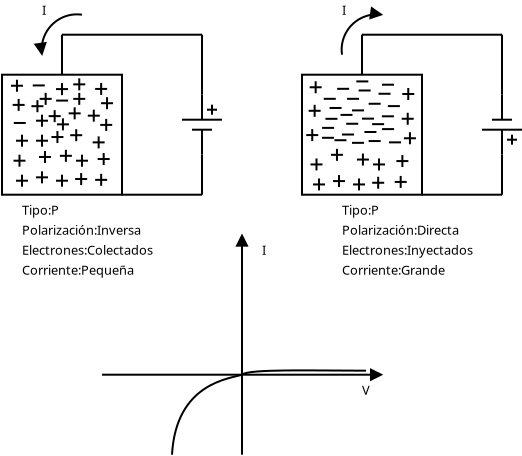 <?xml version="1.0" encoding="UTF-8"?>
<dia:diagram xmlns:dia="http://www.lysator.liu.se/~alla/dia/">
  <dia:layer name="Fondo" visible="true" active="true">
    <dia:object type="Standard - Line" version="0" id="O0">
      <dia:attribute name="obj_pos">
        <dia:point val="28,18"/>
      </dia:attribute>
      <dia:attribute name="obj_bb">
        <dia:rectangle val="27.669,17.938;28.331,29.05"/>
      </dia:attribute>
      <dia:attribute name="conn_endpoints">
        <dia:point val="28,18"/>
        <dia:point val="28,29"/>
      </dia:attribute>
      <dia:attribute name="numcp">
        <dia:int val="1"/>
      </dia:attribute>
      <dia:attribute name="start_arrow">
        <dia:enum val="3"/>
      </dia:attribute>
      <dia:attribute name="start_arrow_length">
        <dia:real val="0.5"/>
      </dia:attribute>
      <dia:attribute name="start_arrow_width">
        <dia:real val="0.5"/>
      </dia:attribute>
    </dia:object>
    <dia:object type="Standard - Line" version="0" id="O1">
      <dia:attribute name="obj_pos">
        <dia:point val="21,25"/>
      </dia:attribute>
      <dia:attribute name="obj_bb">
        <dia:rectangle val="20.95,24.669;35.112,25.331"/>
      </dia:attribute>
      <dia:attribute name="conn_endpoints">
        <dia:point val="21,25"/>
        <dia:point val="35,25"/>
      </dia:attribute>
      <dia:attribute name="numcp">
        <dia:int val="1"/>
      </dia:attribute>
      <dia:attribute name="end_arrow">
        <dia:enum val="3"/>
      </dia:attribute>
      <dia:attribute name="end_arrow_length">
        <dia:real val="0.5"/>
      </dia:attribute>
      <dia:attribute name="end_arrow_width">
        <dia:real val="0.5"/>
      </dia:attribute>
    </dia:object>
    <dia:object type="Standard - Text" version="1" id="O2">
      <dia:attribute name="obj_pos">
        <dia:point val="34,26"/>
      </dia:attribute>
      <dia:attribute name="obj_bb">
        <dia:rectangle val="34,25.386;34.456,26.19"/>
      </dia:attribute>
      <dia:attribute name="text">
        <dia:composite type="text">
          <dia:attribute name="string">
            <dia:string>#V#</dia:string>
          </dia:attribute>
          <dia:attribute name="font">
            <dia:font family="sans" style="0" name="Helvetica"/>
          </dia:attribute>
          <dia:attribute name="height">
            <dia:real val="0.8"/>
          </dia:attribute>
          <dia:attribute name="pos">
            <dia:point val="34,26"/>
          </dia:attribute>
          <dia:attribute name="color">
            <dia:color val="#000000"/>
          </dia:attribute>
          <dia:attribute name="alignment">
            <dia:enum val="0"/>
          </dia:attribute>
        </dia:composite>
      </dia:attribute>
      <dia:attribute name="valign">
        <dia:enum val="3"/>
      </dia:attribute>
    </dia:object>
    <dia:object type="Standard - Text" version="1" id="O3">
      <dia:attribute name="obj_pos">
        <dia:point val="29,19"/>
      </dia:attribute>
      <dia:attribute name="obj_bb">
        <dia:rectangle val="29,18.386;29.209,19.19"/>
      </dia:attribute>
      <dia:attribute name="text">
        <dia:composite type="text">
          <dia:attribute name="string">
            <dia:string>#I#</dia:string>
          </dia:attribute>
          <dia:attribute name="font">
            <dia:font family="sans" style="0" name="Helvetica"/>
          </dia:attribute>
          <dia:attribute name="height">
            <dia:real val="0.8"/>
          </dia:attribute>
          <dia:attribute name="pos">
            <dia:point val="29,19"/>
          </dia:attribute>
          <dia:attribute name="color">
            <dia:color val="#000000"/>
          </dia:attribute>
          <dia:attribute name="alignment">
            <dia:enum val="0"/>
          </dia:attribute>
        </dia:composite>
      </dia:attribute>
      <dia:attribute name="valign">
        <dia:enum val="3"/>
      </dia:attribute>
    </dia:object>
    <dia:object type="Standard - BezierLine" version="0" id="O4">
      <dia:attribute name="obj_pos">
        <dia:point val="34.2,24.8"/>
      </dia:attribute>
      <dia:attribute name="obj_bb">
        <dia:rectangle val="27.929,24.734;34.25,25.071"/>
      </dia:attribute>
      <dia:attribute name="bez_points">
        <dia:point val="34.2,24.8"/>
        <dia:point val="31.6,24.8"/>
        <dia:point val="28.3,24.7"/>
        <dia:point val="28,25"/>
      </dia:attribute>
      <dia:attribute name="corner_types">
        <dia:enum val="0"/>
        <dia:enum val="0"/>
      </dia:attribute>
      <dia:connections>
        <dia:connection handle="3" to="O1" connection="0"/>
      </dia:connections>
    </dia:object>
    <dia:object type="Standard - BezierLine" version="0" id="O5">
      <dia:attribute name="obj_pos">
        <dia:point val="24.5,29"/>
      </dia:attribute>
      <dia:attribute name="obj_bb">
        <dia:rectangle val="24.447,24.937;28.063,29.053"/>
      </dia:attribute>
      <dia:attribute name="bez_points">
        <dia:point val="24.5,29"/>
        <dia:point val="24.7,25.4"/>
        <dia:point val="27.4,25.2"/>
        <dia:point val="28,25"/>
      </dia:attribute>
      <dia:attribute name="corner_types">
        <dia:enum val="0"/>
        <dia:enum val="0"/>
      </dia:attribute>
      <dia:connections>
        <dia:connection handle="3" to="O1" connection="0"/>
      </dia:connections>
    </dia:object>
    <dia:group>
      <dia:object type="Flowchart - Box" version="0" id="O6">
        <dia:attribute name="obj_pos">
          <dia:point val="31,10"/>
        </dia:attribute>
        <dia:attribute name="obj_bb">
          <dia:rectangle val="30.95,9.95;37.05,16.05"/>
        </dia:attribute>
        <dia:attribute name="elem_corner">
          <dia:point val="31,10"/>
        </dia:attribute>
        <dia:attribute name="elem_width">
          <dia:real val="6"/>
        </dia:attribute>
        <dia:attribute name="elem_height">
          <dia:real val="6"/>
        </dia:attribute>
        <dia:attribute name="show_background">
          <dia:boolean val="true"/>
        </dia:attribute>
        <dia:attribute name="padding">
          <dia:real val="0.5"/>
        </dia:attribute>
        <dia:attribute name="text">
          <dia:composite type="text">
            <dia:attribute name="string">
              <dia:string>##</dia:string>
            </dia:attribute>
            <dia:attribute name="font">
              <dia:font family="sans" style="0" name="Helvetica"/>
            </dia:attribute>
            <dia:attribute name="height">
              <dia:real val="0.8"/>
            </dia:attribute>
            <dia:attribute name="pos">
              <dia:point val="34,13.195"/>
            </dia:attribute>
            <dia:attribute name="color">
              <dia:color val="#000000"/>
            </dia:attribute>
            <dia:attribute name="alignment">
              <dia:enum val="1"/>
            </dia:attribute>
          </dia:composite>
        </dia:attribute>
      </dia:object>
      <dia:object type="Circuit - Vertical Powersource (European)" version="1" id="O7">
        <dia:attribute name="obj_pos">
          <dia:point val="40,11"/>
        </dia:attribute>
        <dia:attribute name="obj_bb">
          <dia:rectangle val="40,11;42,14"/>
        </dia:attribute>
        <dia:attribute name="meta">
          <dia:composite type="dict"/>
        </dia:attribute>
        <dia:attribute name="elem_corner">
          <dia:point val="40,11"/>
        </dia:attribute>
        <dia:attribute name="elem_width">
          <dia:real val="2"/>
        </dia:attribute>
        <dia:attribute name="elem_height">
          <dia:real val="3.0"/>
        </dia:attribute>
        <dia:attribute name="line_width">
          <dia:real val="0.1"/>
        </dia:attribute>
        <dia:attribute name="line_colour">
          <dia:color val="#000000"/>
        </dia:attribute>
        <dia:attribute name="fill_colour">
          <dia:color val="#ffffff"/>
        </dia:attribute>
        <dia:attribute name="show_background">
          <dia:boolean val="true"/>
        </dia:attribute>
        <dia:attribute name="line_style">
          <dia:enum val="0"/>
          <dia:real val="1"/>
        </dia:attribute>
        <dia:attribute name="flip_horizontal">
          <dia:boolean val="false"/>
        </dia:attribute>
        <dia:attribute name="flip_vertical">
          <dia:boolean val="true"/>
        </dia:attribute>
        <dia:attribute name="subscale">
          <dia:real val="1"/>
        </dia:attribute>
      </dia:object>
      <dia:object type="Standard - Line" version="0" id="O8">
        <dia:attribute name="obj_pos">
          <dia:point val="37,16"/>
        </dia:attribute>
        <dia:attribute name="obj_bb">
          <dia:rectangle val="36.95,15.95;41.05,16.05"/>
        </dia:attribute>
        <dia:attribute name="conn_endpoints">
          <dia:point val="37,16"/>
          <dia:point val="41,16"/>
        </dia:attribute>
        <dia:attribute name="numcp">
          <dia:int val="1"/>
        </dia:attribute>
        <dia:connections>
          <dia:connection handle="0" to="O6" connection="15"/>
        </dia:connections>
      </dia:object>
      <dia:object type="Standard - Line" version="0" id="O9">
        <dia:attribute name="obj_pos">
          <dia:point val="41,14"/>
        </dia:attribute>
        <dia:attribute name="obj_bb">
          <dia:rectangle val="40.95,13.95;41.05,16.05"/>
        </dia:attribute>
        <dia:attribute name="conn_endpoints">
          <dia:point val="41,14"/>
          <dia:point val="41,16"/>
        </dia:attribute>
        <dia:attribute name="numcp">
          <dia:int val="1"/>
        </dia:attribute>
        <dia:connections>
          <dia:connection handle="0" to="O7" connection="0"/>
        </dia:connections>
      </dia:object>
      <dia:object type="Standard - Line" version="0" id="O10">
        <dia:attribute name="obj_pos">
          <dia:point val="41,11"/>
        </dia:attribute>
        <dia:attribute name="obj_bb">
          <dia:rectangle val="40.95,7.95;41.05,11.05"/>
        </dia:attribute>
        <dia:attribute name="conn_endpoints">
          <dia:point val="41,11"/>
          <dia:point val="41,8"/>
        </dia:attribute>
        <dia:attribute name="numcp">
          <dia:int val="1"/>
        </dia:attribute>
        <dia:connections>
          <dia:connection handle="0" to="O7" connection="1"/>
        </dia:connections>
      </dia:object>
      <dia:object type="Standard - Line" version="0" id="O11">
        <dia:attribute name="obj_pos">
          <dia:point val="41,8"/>
        </dia:attribute>
        <dia:attribute name="obj_bb">
          <dia:rectangle val="33.95,7.95;41.05,8.05"/>
        </dia:attribute>
        <dia:attribute name="conn_endpoints">
          <dia:point val="41,8"/>
          <dia:point val="34,8"/>
        </dia:attribute>
        <dia:attribute name="numcp">
          <dia:int val="1"/>
        </dia:attribute>
      </dia:object>
      <dia:object type="Standard - Line" version="0" id="O12">
        <dia:attribute name="obj_pos">
          <dia:point val="34,8"/>
        </dia:attribute>
        <dia:attribute name="obj_bb">
          <dia:rectangle val="33.95,7.95;34.05,10.05"/>
        </dia:attribute>
        <dia:attribute name="conn_endpoints">
          <dia:point val="34,8"/>
          <dia:point val="34,10"/>
        </dia:attribute>
        <dia:attribute name="numcp">
          <dia:int val="1"/>
        </dia:attribute>
        <dia:connections>
          <dia:connection handle="1" to="O6" connection="2"/>
        </dia:connections>
      </dia:object>
      <dia:object type="Standard - Line" version="0" id="O13">
        <dia:attribute name="obj_pos">
          <dia:point val="32.757,10.706"/>
        </dia:attribute>
        <dia:attribute name="obj_bb">
          <dia:rectangle val="32.707,10.656;33.407,10.756"/>
        </dia:attribute>
        <dia:attribute name="conn_endpoints">
          <dia:point val="32.757,10.706"/>
          <dia:point val="33.357,10.706"/>
        </dia:attribute>
        <dia:attribute name="numcp">
          <dia:int val="1"/>
        </dia:attribute>
      </dia:object>
      <dia:object type="Standard - Line" version="0" id="O14">
        <dia:attribute name="obj_pos">
          <dia:point val="33.715,10.336"/>
        </dia:attribute>
        <dia:attribute name="obj_bb">
          <dia:rectangle val="33.665,10.286;34.365,10.386"/>
        </dia:attribute>
        <dia:attribute name="conn_endpoints">
          <dia:point val="33.715,10.336"/>
          <dia:point val="34.315,10.336"/>
        </dia:attribute>
        <dia:attribute name="numcp">
          <dia:int val="1"/>
        </dia:attribute>
      </dia:object>
      <dia:object type="Standard - Line" version="0" id="O15">
        <dia:attribute name="obj_pos">
          <dia:point val="32.089,11.206"/>
        </dia:attribute>
        <dia:attribute name="obj_bb">
          <dia:rectangle val="32.039,11.156;32.739,11.256"/>
        </dia:attribute>
        <dia:attribute name="conn_endpoints">
          <dia:point val="32.089,11.206"/>
          <dia:point val="32.689,11.206"/>
        </dia:attribute>
        <dia:attribute name="numcp">
          <dia:int val="1"/>
        </dia:attribute>
      </dia:object>
      <dia:object type="Standard - Line" version="0" id="O16">
        <dia:attribute name="obj_pos">
          <dia:point val="33.252,11.206"/>
        </dia:attribute>
        <dia:attribute name="obj_bb">
          <dia:rectangle val="33.202,11.156;33.902,11.256"/>
        </dia:attribute>
        <dia:attribute name="conn_endpoints">
          <dia:point val="33.252,11.206"/>
          <dia:point val="33.852,11.206"/>
        </dia:attribute>
        <dia:attribute name="numcp">
          <dia:int val="1"/>
        </dia:attribute>
      </dia:object>
      <dia:object type="Standard - Line" version="0" id="O17">
        <dia:attribute name="obj_pos">
          <dia:point val="35,10.5"/>
        </dia:attribute>
        <dia:attribute name="obj_bb">
          <dia:rectangle val="34.95,10.45;35.65,10.55"/>
        </dia:attribute>
        <dia:attribute name="conn_endpoints">
          <dia:point val="35,10.5"/>
          <dia:point val="35.6,10.5"/>
        </dia:attribute>
        <dia:attribute name="numcp">
          <dia:int val="1"/>
        </dia:attribute>
      </dia:object>
      <dia:object type="Standard - Line" version="0" id="O18">
        <dia:attribute name="obj_pos">
          <dia:point val="34.827,10.953"/>
        </dia:attribute>
        <dia:attribute name="obj_bb">
          <dia:rectangle val="34.777,10.903;35.477,11.003"/>
        </dia:attribute>
        <dia:attribute name="conn_endpoints">
          <dia:point val="34.827,10.953"/>
          <dia:point val="35.427,10.953"/>
        </dia:attribute>
        <dia:attribute name="numcp">
          <dia:int val="1"/>
        </dia:attribute>
      </dia:object>
      <dia:object type="Standard - Line" version="0" id="O19">
        <dia:attribute name="obj_pos">
          <dia:point val="32.378,11.664"/>
        </dia:attribute>
        <dia:attribute name="obj_bb">
          <dia:rectangle val="32.328,11.614;33.028,11.714"/>
        </dia:attribute>
        <dia:attribute name="conn_endpoints">
          <dia:point val="32.378,11.664"/>
          <dia:point val="32.978,11.664"/>
        </dia:attribute>
        <dia:attribute name="numcp">
          <dia:int val="1"/>
        </dia:attribute>
      </dia:object>
      <dia:object type="Standard - Line" version="0" id="O20">
        <dia:attribute name="obj_pos">
          <dia:point val="33.5,11.785"/>
        </dia:attribute>
        <dia:attribute name="obj_bb">
          <dia:rectangle val="33.45,11.735;34.15,11.835"/>
        </dia:attribute>
        <dia:attribute name="conn_endpoints">
          <dia:point val="33.5,11.785"/>
          <dia:point val="34.1,11.785"/>
        </dia:attribute>
        <dia:attribute name="numcp">
          <dia:int val="1"/>
        </dia:attribute>
      </dia:object>
      <dia:object type="Standard - Line" version="0" id="O21">
        <dia:attribute name="obj_pos">
          <dia:point val="34.332,11.453"/>
        </dia:attribute>
        <dia:attribute name="obj_bb">
          <dia:rectangle val="34.282,11.403;34.982,11.503"/>
        </dia:attribute>
        <dia:attribute name="conn_endpoints">
          <dia:point val="34.332,11.453"/>
          <dia:point val="34.932,11.453"/>
        </dia:attribute>
        <dia:attribute name="numcp">
          <dia:int val="1"/>
        </dia:attribute>
      </dia:object>
      <dia:object type="Standard - Line" version="0" id="O22">
        <dia:attribute name="obj_pos">
          <dia:point val="32.173,12.206"/>
        </dia:attribute>
        <dia:attribute name="obj_bb">
          <dia:rectangle val="32.123,12.156;32.823,12.256"/>
        </dia:attribute>
        <dia:attribute name="conn_endpoints">
          <dia:point val="32.173,12.206"/>
          <dia:point val="32.773,12.206"/>
        </dia:attribute>
        <dia:attribute name="numcp">
          <dia:int val="1"/>
        </dia:attribute>
      </dia:object>
      <dia:object type="Standard - Line" version="0" id="O23">
        <dia:attribute name="obj_pos">
          <dia:point val="33.21,12.453"/>
        </dia:attribute>
        <dia:attribute name="obj_bb">
          <dia:rectangle val="33.16,12.403;33.86,12.503"/>
        </dia:attribute>
        <dia:attribute name="conn_endpoints">
          <dia:point val="33.21,12.453"/>
          <dia:point val="33.81,12.453"/>
        </dia:attribute>
        <dia:attribute name="numcp">
          <dia:int val="1"/>
        </dia:attribute>
      </dia:object>
      <dia:object type="Standard - Line" version="0" id="O24">
        <dia:attribute name="obj_pos">
          <dia:point val="34,12.197"/>
        </dia:attribute>
        <dia:attribute name="obj_bb">
          <dia:rectangle val="33.95,12.147;34.65,12.247"/>
        </dia:attribute>
        <dia:attribute name="conn_endpoints">
          <dia:point val="34,12.197"/>
          <dia:point val="34.6,12.197"/>
        </dia:attribute>
        <dia:attribute name="numcp">
          <dia:int val="1"/>
        </dia:attribute>
      </dia:object>
      <dia:object type="Standard - Line" version="0" id="O25">
        <dia:attribute name="obj_pos">
          <dia:point val="35.294,11.57"/>
        </dia:attribute>
        <dia:attribute name="obj_bb">
          <dia:rectangle val="35.244,11.521;35.944,11.62"/>
        </dia:attribute>
        <dia:attribute name="conn_endpoints">
          <dia:point val="35.294,11.57"/>
          <dia:point val="35.894,11.57"/>
        </dia:attribute>
        <dia:attribute name="numcp">
          <dia:int val="1"/>
        </dia:attribute>
      </dia:object>
      <dia:object type="Standard - Line" version="0" id="O26">
        <dia:attribute name="obj_pos">
          <dia:point val="32.005,12.659"/>
        </dia:attribute>
        <dia:attribute name="obj_bb">
          <dia:rectangle val="31.954,12.609;32.654,12.709"/>
        </dia:attribute>
        <dia:attribute name="conn_endpoints">
          <dia:point val="32.005,12.659"/>
          <dia:point val="32.605,12.659"/>
        </dia:attribute>
        <dia:attribute name="numcp">
          <dia:int val="1"/>
        </dia:attribute>
      </dia:object>
      <dia:object type="Standard - Line" version="0" id="O27">
        <dia:attribute name="obj_pos">
          <dia:point val="34.995,12.08"/>
        </dia:attribute>
        <dia:attribute name="obj_bb">
          <dia:rectangle val="34.946,12.03;35.645,12.13"/>
        </dia:attribute>
        <dia:attribute name="conn_endpoints">
          <dia:point val="34.995,12.08"/>
          <dia:point val="35.596,12.08"/>
        </dia:attribute>
        <dia:attribute name="numcp">
          <dia:int val="1"/>
        </dia:attribute>
      </dia:object>
      <dia:object type="Standard - Line" version="0" id="O28">
        <dia:attribute name="obj_pos">
          <dia:point val="35.003,12.72"/>
        </dia:attribute>
        <dia:attribute name="obj_bb">
          <dia:rectangle val="34.953,12.67;35.653,12.77"/>
        </dia:attribute>
        <dia:attribute name="conn_endpoints">
          <dia:point val="35.003,12.72"/>
          <dia:point val="35.603,12.72"/>
        </dia:attribute>
        <dia:attribute name="numcp">
          <dia:int val="1"/>
        </dia:attribute>
      </dia:object>
      <dia:object type="Standard - Line" version="0" id="O29">
        <dia:attribute name="obj_pos">
          <dia:point val="33,12.991"/>
        </dia:attribute>
        <dia:attribute name="obj_bb">
          <dia:rectangle val="32.95,12.941;33.65,13.041"/>
        </dia:attribute>
        <dia:attribute name="conn_endpoints">
          <dia:point val="33,12.991"/>
          <dia:point val="33.6,12.991"/>
        </dia:attribute>
        <dia:attribute name="numcp">
          <dia:int val="1"/>
        </dia:attribute>
      </dia:object>
      <dia:object type="Standard - Line" version="0" id="O30">
        <dia:attribute name="obj_pos">
          <dia:point val="32,13.155"/>
        </dia:attribute>
        <dia:attribute name="obj_bb">
          <dia:rectangle val="31.95,13.105;32.65,13.205"/>
        </dia:attribute>
        <dia:attribute name="conn_endpoints">
          <dia:point val="32,13.155"/>
          <dia:point val="32.6,13.155"/>
        </dia:attribute>
        <dia:attribute name="numcp">
          <dia:int val="1"/>
        </dia:attribute>
      </dia:object>
      <dia:object type="Standard - Line" version="0" id="O31">
        <dia:attribute name="obj_pos">
          <dia:point val="34.122,12.865"/>
        </dia:attribute>
        <dia:attribute name="obj_bb">
          <dia:rectangle val="34.072,12.815;34.772,12.915"/>
        </dia:attribute>
        <dia:attribute name="conn_endpoints">
          <dia:point val="34.122,12.865"/>
          <dia:point val="34.722,12.865"/>
        </dia:attribute>
        <dia:attribute name="numcp">
          <dia:int val="1"/>
        </dia:attribute>
      </dia:object>
      <dia:object type="Standard - Line" version="0" id="O32">
        <dia:attribute name="obj_pos">
          <dia:point val="32.925,12.01"/>
        </dia:attribute>
        <dia:attribute name="obj_bb">
          <dia:rectangle val="32.875,11.96;33.575,12.06"/>
        </dia:attribute>
        <dia:attribute name="conn_endpoints">
          <dia:point val="32.925,12.01"/>
          <dia:point val="33.525,12.01"/>
        </dia:attribute>
        <dia:attribute name="numcp">
          <dia:int val="1"/>
        </dia:attribute>
      </dia:object>
      <dia:object type="Standard - Line" version="0" id="O33">
        <dia:attribute name="obj_pos">
          <dia:point val="35.351,13.383"/>
        </dia:attribute>
        <dia:attribute name="obj_bb">
          <dia:rectangle val="35.301,13.333;36.001,13.433"/>
        </dia:attribute>
        <dia:attribute name="conn_endpoints">
          <dia:point val="35.351,13.383"/>
          <dia:point val="35.951,13.383"/>
        </dia:attribute>
        <dia:attribute name="numcp">
          <dia:int val="1"/>
        </dia:attribute>
      </dia:object>
      <dia:object type="Standard - Line" version="0" id="O34">
        <dia:attribute name="obj_pos">
          <dia:point val="34.332,13.318"/>
        </dia:attribute>
        <dia:attribute name="obj_bb">
          <dia:rectangle val="34.282,13.268;34.982,13.368"/>
        </dia:attribute>
        <dia:attribute name="conn_endpoints">
          <dia:point val="34.332,13.318"/>
          <dia:point val="34.932,13.318"/>
        </dia:attribute>
        <dia:attribute name="numcp">
          <dia:int val="1"/>
        </dia:attribute>
      </dia:object>
      <dia:object type="Standard - Line" version="0" id="O35">
        <dia:attribute name="obj_pos">
          <dia:point val="33.5,13.407"/>
        </dia:attribute>
        <dia:attribute name="obj_bb">
          <dia:rectangle val="33.45,13.357;34.15,13.457"/>
        </dia:attribute>
        <dia:attribute name="conn_endpoints">
          <dia:point val="33.5,13.407"/>
          <dia:point val="34.1,13.407"/>
        </dia:attribute>
        <dia:attribute name="numcp">
          <dia:int val="1"/>
        </dia:attribute>
      </dia:object>
      <dia:object type="Standard - Line" version="0" id="O36">
        <dia:attribute name="obj_pos">
          <dia:point val="34.505,12.473"/>
        </dia:attribute>
        <dia:attribute name="obj_bb">
          <dia:rectangle val="34.455,12.423;35.154,12.523"/>
        </dia:attribute>
        <dia:attribute name="conn_endpoints">
          <dia:point val="34.505,12.473"/>
          <dia:point val="35.105,12.473"/>
        </dia:attribute>
        <dia:attribute name="numcp">
          <dia:int val="1"/>
        </dia:attribute>
      </dia:object>
      <dia:object type="Standard - Line" version="0" id="O37">
        <dia:attribute name="obj_pos">
          <dia:point val="32.622,13.276"/>
        </dia:attribute>
        <dia:attribute name="obj_bb">
          <dia:rectangle val="32.572,13.226;33.272,13.326"/>
        </dia:attribute>
        <dia:attribute name="conn_endpoints">
          <dia:point val="32.622,13.276"/>
          <dia:point val="33.222,13.276"/>
        </dia:attribute>
        <dia:attribute name="numcp">
          <dia:int val="1"/>
        </dia:attribute>
      </dia:object>
      <dia:object type="Standard - Arc" version="0" id="O38">
        <dia:attribute name="obj_pos">
          <dia:point val="33,9"/>
        </dia:attribute>
        <dia:attribute name="obj_bb">
          <dia:rectangle val="32.929,6.588;35.071,9.071"/>
        </dia:attribute>
        <dia:attribute name="conn_endpoints">
          <dia:point val="33,9"/>
          <dia:point val="35,7"/>
        </dia:attribute>
        <dia:attribute name="curve_distance">
          <dia:real val="-0.707"/>
        </dia:attribute>
        <dia:attribute name="line_width">
          <dia:real val="0.1"/>
        </dia:attribute>
        <dia:attribute name="end_arrow">
          <dia:enum val="3"/>
        </dia:attribute>
        <dia:attribute name="end_arrow_length">
          <dia:real val="0.5"/>
        </dia:attribute>
        <dia:attribute name="end_arrow_width">
          <dia:real val="0.5"/>
        </dia:attribute>
      </dia:object>
      <dia:object type="Standard - Text" version="1" id="O39">
        <dia:attribute name="obj_pos">
          <dia:point val="33,7"/>
        </dia:attribute>
        <dia:attribute name="obj_bb">
          <dia:rectangle val="33,6.405;33.19,7.152"/>
        </dia:attribute>
        <dia:attribute name="text">
          <dia:composite type="text">
            <dia:attribute name="string">
              <dia:string>#I#</dia:string>
            </dia:attribute>
            <dia:attribute name="font">
              <dia:font family="sans" style="0" name="Helvetica"/>
            </dia:attribute>
            <dia:attribute name="height">
              <dia:real val="0.8"/>
            </dia:attribute>
            <dia:attribute name="pos">
              <dia:point val="33,7"/>
            </dia:attribute>
            <dia:attribute name="color">
              <dia:color val="#000000"/>
            </dia:attribute>
            <dia:attribute name="alignment">
              <dia:enum val="0"/>
            </dia:attribute>
          </dia:composite>
        </dia:attribute>
        <dia:attribute name="valign">
          <dia:enum val="3"/>
        </dia:attribute>
      </dia:object>
      <dia:object type="Standard - Line" version="0" id="O40">
        <dia:attribute name="obj_pos">
          <dia:point val="33.832,10.79"/>
        </dia:attribute>
        <dia:attribute name="obj_bb">
          <dia:rectangle val="33.782,10.74;34.482,10.84"/>
        </dia:attribute>
        <dia:attribute name="conn_endpoints">
          <dia:point val="33.832,10.79"/>
          <dia:point val="34.432,10.79"/>
        </dia:attribute>
        <dia:attribute name="numcp">
          <dia:int val="1"/>
        </dia:attribute>
      </dia:object>
      <dia:object type="Standard - Text" version="1" id="O41">
        <dia:attribute name="obj_pos">
          <dia:point val="33,18"/>
        </dia:attribute>
        <dia:attribute name="obj_bb">
          <dia:rectangle val="33,17.405;39.343,18.152"/>
        </dia:attribute>
        <dia:attribute name="text">
          <dia:composite type="text">
            <dia:attribute name="string">
              <dia:string>#Polarización:Directa#</dia:string>
            </dia:attribute>
            <dia:attribute name="font">
              <dia:font family="sans" style="0" name="Helvetica"/>
            </dia:attribute>
            <dia:attribute name="height">
              <dia:real val="0.8"/>
            </dia:attribute>
            <dia:attribute name="pos">
              <dia:point val="33,18"/>
            </dia:attribute>
            <dia:attribute name="color">
              <dia:color val="#000000"/>
            </dia:attribute>
            <dia:attribute name="alignment">
              <dia:enum val="0"/>
            </dia:attribute>
          </dia:composite>
        </dia:attribute>
        <dia:attribute name="valign">
          <dia:enum val="3"/>
        </dia:attribute>
      </dia:object>
      <dia:object type="Standard - Text" version="1" id="O42">
        <dia:attribute name="obj_pos">
          <dia:point val="33,17"/>
        </dia:attribute>
        <dia:attribute name="obj_bb">
          <dia:rectangle val="33,16.405;34.948,17.152"/>
        </dia:attribute>
        <dia:attribute name="text">
          <dia:composite type="text">
            <dia:attribute name="string">
              <dia:string>#Tipo:P#</dia:string>
            </dia:attribute>
            <dia:attribute name="font">
              <dia:font family="sans" style="0" name="Helvetica"/>
            </dia:attribute>
            <dia:attribute name="height">
              <dia:real val="0.8"/>
            </dia:attribute>
            <dia:attribute name="pos">
              <dia:point val="33,17"/>
            </dia:attribute>
            <dia:attribute name="color">
              <dia:color val="#000000"/>
            </dia:attribute>
            <dia:attribute name="alignment">
              <dia:enum val="0"/>
            </dia:attribute>
          </dia:composite>
        </dia:attribute>
        <dia:attribute name="valign">
          <dia:enum val="3"/>
        </dia:attribute>
      </dia:object>
      <dia:object type="Standard - Text" version="1" id="O43">
        <dia:attribute name="obj_pos">
          <dia:point val="33,19"/>
        </dia:attribute>
        <dia:attribute name="obj_bb">
          <dia:rectangle val="33,18.405;40.066,19.152"/>
        </dia:attribute>
        <dia:attribute name="text">
          <dia:composite type="text">
            <dia:attribute name="string">
              <dia:string>#Electrones:Inyectados#</dia:string>
            </dia:attribute>
            <dia:attribute name="font">
              <dia:font family="sans" style="0" name="Helvetica"/>
            </dia:attribute>
            <dia:attribute name="height">
              <dia:real val="0.8"/>
            </dia:attribute>
            <dia:attribute name="pos">
              <dia:point val="33,19"/>
            </dia:attribute>
            <dia:attribute name="color">
              <dia:color val="#000000"/>
            </dia:attribute>
            <dia:attribute name="alignment">
              <dia:enum val="0"/>
            </dia:attribute>
          </dia:composite>
        </dia:attribute>
        <dia:attribute name="valign">
          <dia:enum val="3"/>
        </dia:attribute>
      </dia:object>
      <dia:object type="Standard - Text" version="1" id="O44">
        <dia:attribute name="obj_pos">
          <dia:point val="33,20"/>
        </dia:attribute>
        <dia:attribute name="obj_bb">
          <dia:rectangle val="33,19.405;38.549,20.152"/>
        </dia:attribute>
        <dia:attribute name="text">
          <dia:composite type="text">
            <dia:attribute name="string">
              <dia:string>#Corriente:Grande#</dia:string>
            </dia:attribute>
            <dia:attribute name="font">
              <dia:font family="sans" style="0" name="Helvetica"/>
            </dia:attribute>
            <dia:attribute name="height">
              <dia:real val="0.8"/>
            </dia:attribute>
            <dia:attribute name="pos">
              <dia:point val="33,20"/>
            </dia:attribute>
            <dia:attribute name="color">
              <dia:color val="#000000"/>
            </dia:attribute>
            <dia:attribute name="alignment">
              <dia:enum val="0"/>
            </dia:attribute>
          </dia:composite>
        </dia:attribute>
        <dia:attribute name="valign">
          <dia:enum val="3"/>
        </dia:attribute>
      </dia:object>
      <dia:group>
        <dia:object type="Standard - Line" version="0" id="O45">
          <dia:attribute name="obj_pos">
            <dia:point val="32.851,15.019"/>
          </dia:attribute>
          <dia:attribute name="obj_bb">
            <dia:rectangle val="32.801,14.969;32.901,15.669"/>
          </dia:attribute>
          <dia:attribute name="conn_endpoints">
            <dia:point val="32.851,15.019"/>
            <dia:point val="32.851,15.619"/>
          </dia:attribute>
          <dia:attribute name="numcp">
            <dia:int val="1"/>
          </dia:attribute>
        </dia:object>
        <dia:object type="Standard - Line" version="0" id="O46">
          <dia:attribute name="obj_pos">
            <dia:point val="32.551,15.319"/>
          </dia:attribute>
          <dia:attribute name="obj_bb">
            <dia:rectangle val="32.501,15.269;33.201,15.369"/>
          </dia:attribute>
          <dia:attribute name="conn_endpoints">
            <dia:point val="32.551,15.319"/>
            <dia:point val="33.151,15.319"/>
          </dia:attribute>
          <dia:attribute name="numcp">
            <dia:int val="1"/>
          </dia:attribute>
        </dia:object>
      </dia:group>
      <dia:group>
        <dia:object type="Standard - Line" version="0" id="O47">
          <dia:attribute name="obj_pos">
            <dia:point val="36.286,11.903"/>
          </dia:attribute>
          <dia:attribute name="obj_bb">
            <dia:rectangle val="36.236,11.853;36.336,12.553"/>
          </dia:attribute>
          <dia:attribute name="conn_endpoints">
            <dia:point val="36.286,11.903"/>
            <dia:point val="36.286,12.503"/>
          </dia:attribute>
          <dia:attribute name="numcp">
            <dia:int val="1"/>
          </dia:attribute>
        </dia:object>
        <dia:object type="Standard - Line" version="0" id="O48">
          <dia:attribute name="obj_pos">
            <dia:point val="35.986,12.203"/>
          </dia:attribute>
          <dia:attribute name="obj_bb">
            <dia:rectangle val="35.936,12.153;36.636,12.253"/>
          </dia:attribute>
          <dia:attribute name="conn_endpoints">
            <dia:point val="35.986,12.203"/>
            <dia:point val="36.586,12.203"/>
          </dia:attribute>
          <dia:attribute name="numcp">
            <dia:int val="1"/>
          </dia:attribute>
        </dia:object>
      </dia:group>
      <dia:group>
        <dia:object type="Standard - Line" version="0" id="O49">
          <dia:attribute name="obj_pos">
            <dia:point val="36.397,12.878"/>
          </dia:attribute>
          <dia:attribute name="obj_bb">
            <dia:rectangle val="36.347,12.828;36.447,13.528"/>
          </dia:attribute>
          <dia:attribute name="conn_endpoints">
            <dia:point val="36.397,12.878"/>
            <dia:point val="36.397,13.478"/>
          </dia:attribute>
          <dia:attribute name="numcp">
            <dia:int val="1"/>
          </dia:attribute>
        </dia:object>
        <dia:object type="Standard - Line" version="0" id="O50">
          <dia:attribute name="obj_pos">
            <dia:point val="36.097,13.178"/>
          </dia:attribute>
          <dia:attribute name="obj_bb">
            <dia:rectangle val="36.047,13.128;36.747,13.228"/>
          </dia:attribute>
          <dia:attribute name="conn_endpoints">
            <dia:point val="36.097,13.178"/>
            <dia:point val="36.697,13.178"/>
          </dia:attribute>
          <dia:attribute name="numcp">
            <dia:int val="1"/>
          </dia:attribute>
        </dia:object>
      </dia:group>
      <dia:group>
        <dia:object type="Standard - Line" version="0" id="O51">
          <dia:attribute name="obj_pos">
            <dia:point val="31.632,11.505"/>
          </dia:attribute>
          <dia:attribute name="obj_bb">
            <dia:rectangle val="31.582,11.455;31.682,12.155"/>
          </dia:attribute>
          <dia:attribute name="conn_endpoints">
            <dia:point val="31.632,11.505"/>
            <dia:point val="31.632,12.105"/>
          </dia:attribute>
          <dia:attribute name="numcp">
            <dia:int val="1"/>
          </dia:attribute>
        </dia:object>
        <dia:object type="Standard - Line" version="0" id="O52">
          <dia:attribute name="obj_pos">
            <dia:point val="31.332,11.805"/>
          </dia:attribute>
          <dia:attribute name="obj_bb">
            <dia:rectangle val="31.282,11.755;31.982,11.855"/>
          </dia:attribute>
          <dia:attribute name="conn_endpoints">
            <dia:point val="31.332,11.805"/>
            <dia:point val="31.932,11.805"/>
          </dia:attribute>
          <dia:attribute name="numcp">
            <dia:int val="1"/>
          </dia:attribute>
        </dia:object>
      </dia:group>
      <dia:group>
        <dia:object type="Standard - Line" version="0" id="O53">
          <dia:attribute name="obj_pos">
            <dia:point val="36.313,10.665"/>
          </dia:attribute>
          <dia:attribute name="obj_bb">
            <dia:rectangle val="36.264,10.615;36.364,11.315"/>
          </dia:attribute>
          <dia:attribute name="conn_endpoints">
            <dia:point val="36.313,10.665"/>
            <dia:point val="36.313,11.265"/>
          </dia:attribute>
          <dia:attribute name="numcp">
            <dia:int val="1"/>
          </dia:attribute>
        </dia:object>
        <dia:object type="Standard - Line" version="0" id="O54">
          <dia:attribute name="obj_pos">
            <dia:point val="36.014,10.965"/>
          </dia:attribute>
          <dia:attribute name="obj_bb">
            <dia:rectangle val="35.964,10.915;36.663,11.015"/>
          </dia:attribute>
          <dia:attribute name="conn_endpoints">
            <dia:point val="36.014,10.965"/>
            <dia:point val="36.614,10.965"/>
          </dia:attribute>
          <dia:attribute name="numcp">
            <dia:int val="1"/>
          </dia:attribute>
        </dia:object>
      </dia:group>
      <dia:group>
        <dia:object type="Standard - Line" version="0" id="O55">
          <dia:attribute name="obj_pos">
            <dia:point val="34.046,13.943"/>
          </dia:attribute>
          <dia:attribute name="obj_bb">
            <dia:rectangle val="33.996,13.893;34.096,14.593"/>
          </dia:attribute>
          <dia:attribute name="conn_endpoints">
            <dia:point val="34.046,13.943"/>
            <dia:point val="34.046,14.543"/>
          </dia:attribute>
          <dia:attribute name="numcp">
            <dia:int val="1"/>
          </dia:attribute>
        </dia:object>
        <dia:object type="Standard - Line" version="0" id="O56">
          <dia:attribute name="obj_pos">
            <dia:point val="33.746,14.243"/>
          </dia:attribute>
          <dia:attribute name="obj_bb">
            <dia:rectangle val="33.696,14.193;34.396,14.293"/>
          </dia:attribute>
          <dia:attribute name="conn_endpoints">
            <dia:point val="33.746,14.243"/>
            <dia:point val="34.346,14.243"/>
          </dia:attribute>
          <dia:attribute name="numcp">
            <dia:int val="1"/>
          </dia:attribute>
        </dia:object>
      </dia:group>
      <dia:group>
        <dia:object type="Standard - Line" version="0" id="O57">
          <dia:attribute name="obj_pos">
            <dia:point val="32.748,13.706"/>
          </dia:attribute>
          <dia:attribute name="obj_bb">
            <dia:rectangle val="32.698,13.656;32.798,14.356"/>
          </dia:attribute>
          <dia:attribute name="conn_endpoints">
            <dia:point val="32.748,13.706"/>
            <dia:point val="32.748,14.306"/>
          </dia:attribute>
          <dia:attribute name="numcp">
            <dia:int val="1"/>
          </dia:attribute>
        </dia:object>
        <dia:object type="Standard - Line" version="0" id="O58">
          <dia:attribute name="obj_pos">
            <dia:point val="32.448,14.006"/>
          </dia:attribute>
          <dia:attribute name="obj_bb">
            <dia:rectangle val="32.398,13.956;33.098,14.056"/>
          </dia:attribute>
          <dia:attribute name="conn_endpoints">
            <dia:point val="32.448,14.006"/>
            <dia:point val="33.048,14.006"/>
          </dia:attribute>
          <dia:attribute name="numcp">
            <dia:int val="1"/>
          </dia:attribute>
        </dia:object>
      </dia:group>
      <dia:group>
        <dia:object type="Standard - Line" version="0" id="O59">
          <dia:attribute name="obj_pos">
            <dia:point val="31.725,14.187"/>
          </dia:attribute>
          <dia:attribute name="obj_bb">
            <dia:rectangle val="31.675,14.137;31.775,14.837"/>
          </dia:attribute>
          <dia:attribute name="conn_endpoints">
            <dia:point val="31.725,14.187"/>
            <dia:point val="31.725,14.787"/>
          </dia:attribute>
          <dia:attribute name="numcp">
            <dia:int val="1"/>
          </dia:attribute>
        </dia:object>
        <dia:object type="Standard - Line" version="0" id="O60">
          <dia:attribute name="obj_pos">
            <dia:point val="31.425,14.487"/>
          </dia:attribute>
          <dia:attribute name="obj_bb">
            <dia:rectangle val="31.375,14.437;32.075,14.537"/>
          </dia:attribute>
          <dia:attribute name="conn_endpoints">
            <dia:point val="31.425,14.487"/>
            <dia:point val="32.025,14.487"/>
          </dia:attribute>
          <dia:attribute name="numcp">
            <dia:int val="1"/>
          </dia:attribute>
        </dia:object>
      </dia:group>
      <dia:group>
        <dia:object type="Standard - Line" version="0" id="O61">
          <dia:attribute name="obj_pos">
            <dia:point val="31.683,10.328"/>
          </dia:attribute>
          <dia:attribute name="obj_bb">
            <dia:rectangle val="31.633,10.278;31.733,10.978"/>
          </dia:attribute>
          <dia:attribute name="conn_endpoints">
            <dia:point val="31.683,10.328"/>
            <dia:point val="31.683,10.928"/>
          </dia:attribute>
          <dia:attribute name="numcp">
            <dia:int val="1"/>
          </dia:attribute>
        </dia:object>
        <dia:object type="Standard - Line" version="0" id="O62">
          <dia:attribute name="obj_pos">
            <dia:point val="31.383,10.628"/>
          </dia:attribute>
          <dia:attribute name="obj_bb">
            <dia:rectangle val="31.333,10.578;32.033,10.678"/>
          </dia:attribute>
          <dia:attribute name="conn_endpoints">
            <dia:point val="31.383,10.628"/>
            <dia:point val="31.983,10.628"/>
          </dia:attribute>
          <dia:attribute name="numcp">
            <dia:int val="1"/>
          </dia:attribute>
        </dia:object>
      </dia:group>
      <dia:group>
        <dia:object type="Standard - Line" version="0" id="O63">
          <dia:attribute name="obj_pos">
            <dia:point val="33.851,15.187"/>
          </dia:attribute>
          <dia:attribute name="obj_bb">
            <dia:rectangle val="33.801,15.137;33.901,15.837"/>
          </dia:attribute>
          <dia:attribute name="conn_endpoints">
            <dia:point val="33.851,15.187"/>
            <dia:point val="33.851,15.787"/>
          </dia:attribute>
          <dia:attribute name="numcp">
            <dia:int val="1"/>
          </dia:attribute>
        </dia:object>
        <dia:object type="Standard - Line" version="0" id="O64">
          <dia:attribute name="obj_pos">
            <dia:point val="33.551,15.487"/>
          </dia:attribute>
          <dia:attribute name="obj_bb">
            <dia:rectangle val="33.501,15.437;34.201,15.537"/>
          </dia:attribute>
          <dia:attribute name="conn_endpoints">
            <dia:point val="33.551,15.487"/>
            <dia:point val="34.151,15.487"/>
          </dia:attribute>
          <dia:attribute name="numcp">
            <dia:int val="1"/>
          </dia:attribute>
        </dia:object>
      </dia:group>
      <dia:group>
        <dia:object type="Standard - Line" version="0" id="O65">
          <dia:attribute name="obj_pos">
            <dia:point val="34.851,14.187"/>
          </dia:attribute>
          <dia:attribute name="obj_bb">
            <dia:rectangle val="34.801,14.137;34.901,14.837"/>
          </dia:attribute>
          <dia:attribute name="conn_endpoints">
            <dia:point val="34.851,14.187"/>
            <dia:point val="34.851,14.787"/>
          </dia:attribute>
          <dia:attribute name="numcp">
            <dia:int val="1"/>
          </dia:attribute>
        </dia:object>
        <dia:object type="Standard - Line" version="0" id="O66">
          <dia:attribute name="obj_pos">
            <dia:point val="34.551,14.487"/>
          </dia:attribute>
          <dia:attribute name="obj_bb">
            <dia:rectangle val="34.501,14.437;35.201,14.537"/>
          </dia:attribute>
          <dia:attribute name="conn_endpoints">
            <dia:point val="34.551,14.487"/>
            <dia:point val="35.151,14.487"/>
          </dia:attribute>
          <dia:attribute name="numcp">
            <dia:int val="1"/>
          </dia:attribute>
        </dia:object>
      </dia:group>
      <dia:group>
        <dia:object type="Standard - Line" version="0" id="O67">
          <dia:attribute name="obj_pos">
            <dia:point val="35.935,15.061"/>
          </dia:attribute>
          <dia:attribute name="obj_bb">
            <dia:rectangle val="35.885,15.011;35.985,15.711"/>
          </dia:attribute>
          <dia:attribute name="conn_endpoints">
            <dia:point val="35.935,15.061"/>
            <dia:point val="35.935,15.661"/>
          </dia:attribute>
          <dia:attribute name="numcp">
            <dia:int val="1"/>
          </dia:attribute>
        </dia:object>
        <dia:object type="Standard - Line" version="0" id="O68">
          <dia:attribute name="obj_pos">
            <dia:point val="35.635,15.361"/>
          </dia:attribute>
          <dia:attribute name="obj_bb">
            <dia:rectangle val="35.585,15.311;36.285,15.411"/>
          </dia:attribute>
          <dia:attribute name="conn_endpoints">
            <dia:point val="35.635,15.361"/>
            <dia:point val="36.235,15.361"/>
          </dia:attribute>
          <dia:attribute name="numcp">
            <dia:int val="1"/>
          </dia:attribute>
        </dia:object>
      </dia:group>
      <dia:group>
        <dia:object type="Standard - Line" version="0" id="O69">
          <dia:attribute name="obj_pos">
            <dia:point val="34.809,15.103"/>
          </dia:attribute>
          <dia:attribute name="obj_bb">
            <dia:rectangle val="34.759,15.053;34.859,15.753"/>
          </dia:attribute>
          <dia:attribute name="conn_endpoints">
            <dia:point val="34.809,15.103"/>
            <dia:point val="34.809,15.703"/>
          </dia:attribute>
          <dia:attribute name="numcp">
            <dia:int val="1"/>
          </dia:attribute>
        </dia:object>
        <dia:object type="Standard - Line" version="0" id="O70">
          <dia:attribute name="obj_pos">
            <dia:point val="34.509,15.403"/>
          </dia:attribute>
          <dia:attribute name="obj_bb">
            <dia:rectangle val="34.459,15.353;35.159,15.453"/>
          </dia:attribute>
          <dia:attribute name="conn_endpoints">
            <dia:point val="34.509,15.403"/>
            <dia:point val="35.109,15.403"/>
          </dia:attribute>
          <dia:attribute name="numcp">
            <dia:int val="1"/>
          </dia:attribute>
        </dia:object>
      </dia:group>
      <dia:group>
        <dia:object type="Standard - Line" version="0" id="O71">
          <dia:attribute name="obj_pos">
            <dia:point val="36.019,14.019"/>
          </dia:attribute>
          <dia:attribute name="obj_bb">
            <dia:rectangle val="35.969,13.969;36.069,14.669"/>
          </dia:attribute>
          <dia:attribute name="conn_endpoints">
            <dia:point val="36.019,14.019"/>
            <dia:point val="36.019,14.619"/>
          </dia:attribute>
          <dia:attribute name="numcp">
            <dia:int val="1"/>
          </dia:attribute>
        </dia:object>
        <dia:object type="Standard - Line" version="0" id="O72">
          <dia:attribute name="obj_pos">
            <dia:point val="35.719,14.319"/>
          </dia:attribute>
          <dia:attribute name="obj_bb">
            <dia:rectangle val="35.669,14.269;36.369,14.369"/>
          </dia:attribute>
          <dia:attribute name="conn_endpoints">
            <dia:point val="35.719,14.319"/>
            <dia:point val="36.319,14.319"/>
          </dia:attribute>
          <dia:attribute name="numcp">
            <dia:int val="1"/>
          </dia:attribute>
        </dia:object>
      </dia:group>
      <dia:group>
        <dia:object type="Standard - Line" version="0" id="O73">
          <dia:attribute name="obj_pos">
            <dia:point val="31.851,15.187"/>
          </dia:attribute>
          <dia:attribute name="obj_bb">
            <dia:rectangle val="31.801,15.137;31.901,15.837"/>
          </dia:attribute>
          <dia:attribute name="conn_endpoints">
            <dia:point val="31.851,15.187"/>
            <dia:point val="31.851,15.787"/>
          </dia:attribute>
          <dia:attribute name="numcp">
            <dia:int val="1"/>
          </dia:attribute>
        </dia:object>
        <dia:object type="Standard - Line" version="0" id="O74">
          <dia:attribute name="obj_pos">
            <dia:point val="31.551,15.487"/>
          </dia:attribute>
          <dia:attribute name="obj_bb">
            <dia:rectangle val="31.501,15.437;32.201,15.537"/>
          </dia:attribute>
          <dia:attribute name="conn_endpoints">
            <dia:point val="31.551,15.487"/>
            <dia:point val="32.151,15.487"/>
          </dia:attribute>
          <dia:attribute name="numcp">
            <dia:int val="1"/>
          </dia:attribute>
        </dia:object>
      </dia:group>
      <dia:group>
        <dia:object type="Standard - Line" version="0" id="O75">
          <dia:attribute name="obj_pos">
            <dia:point val="31.512,12.719"/>
          </dia:attribute>
          <dia:attribute name="obj_bb">
            <dia:rectangle val="31.462,12.669;31.562,13.369"/>
          </dia:attribute>
          <dia:attribute name="conn_endpoints">
            <dia:point val="31.512,12.719"/>
            <dia:point val="31.512,13.319"/>
          </dia:attribute>
          <dia:attribute name="numcp">
            <dia:int val="1"/>
          </dia:attribute>
        </dia:object>
        <dia:object type="Standard - Line" version="0" id="O76">
          <dia:attribute name="obj_pos">
            <dia:point val="31.212,13.019"/>
          </dia:attribute>
          <dia:attribute name="obj_bb">
            <dia:rectangle val="31.162,12.969;31.862,13.069"/>
          </dia:attribute>
          <dia:attribute name="conn_endpoints">
            <dia:point val="31.212,13.019"/>
            <dia:point val="31.812,13.019"/>
          </dia:attribute>
          <dia:attribute name="numcp">
            <dia:int val="1"/>
          </dia:attribute>
        </dia:object>
      </dia:group>
    </dia:group>
    <dia:group>
      <dia:object type="Flowchart - Box" version="0" id="O77">
        <dia:attribute name="obj_pos">
          <dia:point val="16,10"/>
        </dia:attribute>
        <dia:attribute name="obj_bb">
          <dia:rectangle val="15.95,9.95;22.05,16.05"/>
        </dia:attribute>
        <dia:attribute name="elem_corner">
          <dia:point val="16,10"/>
        </dia:attribute>
        <dia:attribute name="elem_width">
          <dia:real val="6"/>
        </dia:attribute>
        <dia:attribute name="elem_height">
          <dia:real val="6"/>
        </dia:attribute>
        <dia:attribute name="show_background">
          <dia:boolean val="true"/>
        </dia:attribute>
        <dia:attribute name="padding">
          <dia:real val="0.5"/>
        </dia:attribute>
        <dia:attribute name="text">
          <dia:composite type="text">
            <dia:attribute name="string">
              <dia:string>##</dia:string>
            </dia:attribute>
            <dia:attribute name="font">
              <dia:font family="sans" style="0" name="Helvetica"/>
            </dia:attribute>
            <dia:attribute name="height">
              <dia:real val="0.8"/>
            </dia:attribute>
            <dia:attribute name="pos">
              <dia:point val="19,13.195"/>
            </dia:attribute>
            <dia:attribute name="color">
              <dia:color val="#000000"/>
            </dia:attribute>
            <dia:attribute name="alignment">
              <dia:enum val="1"/>
            </dia:attribute>
          </dia:composite>
        </dia:attribute>
      </dia:object>
      <dia:object type="Circuit - Vertical Powersource (European)" version="1" id="O78">
        <dia:attribute name="obj_pos">
          <dia:point val="25,11"/>
        </dia:attribute>
        <dia:attribute name="obj_bb">
          <dia:rectangle val="25,11;27,14"/>
        </dia:attribute>
        <dia:attribute name="meta">
          <dia:composite type="dict"/>
        </dia:attribute>
        <dia:attribute name="elem_corner">
          <dia:point val="25,11"/>
        </dia:attribute>
        <dia:attribute name="elem_width">
          <dia:real val="2"/>
        </dia:attribute>
        <dia:attribute name="elem_height">
          <dia:real val="3.0"/>
        </dia:attribute>
        <dia:attribute name="line_width">
          <dia:real val="0.1"/>
        </dia:attribute>
        <dia:attribute name="line_colour">
          <dia:color val="#000000"/>
        </dia:attribute>
        <dia:attribute name="fill_colour">
          <dia:color val="#ffffff"/>
        </dia:attribute>
        <dia:attribute name="show_background">
          <dia:boolean val="true"/>
        </dia:attribute>
        <dia:attribute name="line_style">
          <dia:enum val="0"/>
          <dia:real val="1"/>
        </dia:attribute>
        <dia:attribute name="flip_horizontal">
          <dia:boolean val="false"/>
        </dia:attribute>
        <dia:attribute name="flip_vertical">
          <dia:boolean val="false"/>
        </dia:attribute>
        <dia:attribute name="subscale">
          <dia:real val="1"/>
        </dia:attribute>
      </dia:object>
      <dia:object type="Standard - Line" version="0" id="O79">
        <dia:attribute name="obj_pos">
          <dia:point val="22,16"/>
        </dia:attribute>
        <dia:attribute name="obj_bb">
          <dia:rectangle val="21.95,15.95;26.05,16.05"/>
        </dia:attribute>
        <dia:attribute name="conn_endpoints">
          <dia:point val="22,16"/>
          <dia:point val="26,16"/>
        </dia:attribute>
        <dia:attribute name="numcp">
          <dia:int val="1"/>
        </dia:attribute>
        <dia:connections>
          <dia:connection handle="0" to="O77" connection="15"/>
        </dia:connections>
      </dia:object>
      <dia:object type="Standard - Line" version="0" id="O80">
        <dia:attribute name="obj_pos">
          <dia:point val="26,14"/>
        </dia:attribute>
        <dia:attribute name="obj_bb">
          <dia:rectangle val="25.95,13.95;26.05,16.05"/>
        </dia:attribute>
        <dia:attribute name="conn_endpoints">
          <dia:point val="26,14"/>
          <dia:point val="26,16"/>
        </dia:attribute>
        <dia:attribute name="numcp">
          <dia:int val="1"/>
        </dia:attribute>
        <dia:connections>
          <dia:connection handle="0" to="O78" connection="1"/>
        </dia:connections>
      </dia:object>
      <dia:object type="Standard - Line" version="0" id="O81">
        <dia:attribute name="obj_pos">
          <dia:point val="26,11"/>
        </dia:attribute>
        <dia:attribute name="obj_bb">
          <dia:rectangle val="25.95,7.95;26.05,11.05"/>
        </dia:attribute>
        <dia:attribute name="conn_endpoints">
          <dia:point val="26,11"/>
          <dia:point val="26,8"/>
        </dia:attribute>
        <dia:attribute name="numcp">
          <dia:int val="1"/>
        </dia:attribute>
        <dia:connections>
          <dia:connection handle="0" to="O78" connection="0"/>
        </dia:connections>
      </dia:object>
      <dia:object type="Standard - Line" version="0" id="O82">
        <dia:attribute name="obj_pos">
          <dia:point val="26,8"/>
        </dia:attribute>
        <dia:attribute name="obj_bb">
          <dia:rectangle val="18.95,7.95;26.05,8.05"/>
        </dia:attribute>
        <dia:attribute name="conn_endpoints">
          <dia:point val="26,8"/>
          <dia:point val="19,8"/>
        </dia:attribute>
        <dia:attribute name="numcp">
          <dia:int val="1"/>
        </dia:attribute>
      </dia:object>
      <dia:object type="Standard - Line" version="0" id="O83">
        <dia:attribute name="obj_pos">
          <dia:point val="19,8"/>
        </dia:attribute>
        <dia:attribute name="obj_bb">
          <dia:rectangle val="18.95,7.95;19.05,10.05"/>
        </dia:attribute>
        <dia:attribute name="conn_endpoints">
          <dia:point val="19,8"/>
          <dia:point val="19,10"/>
        </dia:attribute>
        <dia:attribute name="numcp">
          <dia:int val="1"/>
        </dia:attribute>
        <dia:connections>
          <dia:connection handle="1" to="O77" connection="2"/>
        </dia:connections>
      </dia:object>
      <dia:group>
        <dia:object type="Standard - Line" version="0" id="O84">
          <dia:attribute name="obj_pos">
            <dia:point val="19,10.42"/>
          </dia:attribute>
          <dia:attribute name="obj_bb">
            <dia:rectangle val="18.95,10.37;19.05,11.07"/>
          </dia:attribute>
          <dia:attribute name="conn_endpoints">
            <dia:point val="19,10.42"/>
            <dia:point val="19,11.02"/>
          </dia:attribute>
          <dia:attribute name="numcp">
            <dia:int val="1"/>
          </dia:attribute>
        </dia:object>
        <dia:object type="Standard - Line" version="0" id="O85">
          <dia:attribute name="obj_pos">
            <dia:point val="18.7,10.72"/>
          </dia:attribute>
          <dia:attribute name="obj_bb">
            <dia:rectangle val="18.65,10.67;19.35,10.77"/>
          </dia:attribute>
          <dia:attribute name="conn_endpoints">
            <dia:point val="18.7,10.72"/>
            <dia:point val="19.3,10.72"/>
          </dia:attribute>
          <dia:attribute name="numcp">
            <dia:int val="1"/>
          </dia:attribute>
        </dia:object>
      </dia:group>
      <dia:group>
        <dia:object type="Standard - Line" version="0" id="O86">
          <dia:attribute name="obj_pos">
            <dia:point val="18,14.832"/>
          </dia:attribute>
          <dia:attribute name="obj_bb">
            <dia:rectangle val="17.95,14.782;18.05,15.482"/>
          </dia:attribute>
          <dia:attribute name="conn_endpoints">
            <dia:point val="18,14.832"/>
            <dia:point val="18,15.432"/>
          </dia:attribute>
          <dia:attribute name="numcp">
            <dia:int val="1"/>
          </dia:attribute>
        </dia:object>
        <dia:object type="Standard - Line" version="0" id="O87">
          <dia:attribute name="obj_pos">
            <dia:point val="17.7,15.132"/>
          </dia:attribute>
          <dia:attribute name="obj_bb">
            <dia:rectangle val="17.65,15.082;18.35,15.182"/>
          </dia:attribute>
          <dia:attribute name="conn_endpoints">
            <dia:point val="17.7,15.132"/>
            <dia:point val="18.3,15.132"/>
          </dia:attribute>
          <dia:attribute name="numcp">
            <dia:int val="1"/>
          </dia:attribute>
        </dia:object>
      </dia:group>
      <dia:group>
        <dia:object type="Standard - Line" version="0" id="O88">
          <dia:attribute name="obj_pos">
            <dia:point val="19.863,10.183"/>
          </dia:attribute>
          <dia:attribute name="obj_bb">
            <dia:rectangle val="19.812,10.133;19.913,10.833"/>
          </dia:attribute>
          <dia:attribute name="conn_endpoints">
            <dia:point val="19.863,10.183"/>
            <dia:point val="19.863,10.783"/>
          </dia:attribute>
          <dia:attribute name="numcp">
            <dia:int val="1"/>
          </dia:attribute>
        </dia:object>
        <dia:object type="Standard - Line" version="0" id="O89">
          <dia:attribute name="obj_pos">
            <dia:point val="19.562,10.483"/>
          </dia:attribute>
          <dia:attribute name="obj_bb">
            <dia:rectangle val="19.512,10.433;20.212,10.533"/>
          </dia:attribute>
          <dia:attribute name="conn_endpoints">
            <dia:point val="19.562,10.483"/>
            <dia:point val="20.163,10.483"/>
          </dia:attribute>
          <dia:attribute name="numcp">
            <dia:int val="1"/>
          </dia:attribute>
        </dia:object>
      </dia:group>
      <dia:group>
        <dia:object type="Standard - Line" version="0" id="O90">
          <dia:attribute name="obj_pos">
            <dia:point val="18.183,10.908"/>
          </dia:attribute>
          <dia:attribute name="obj_bb">
            <dia:rectangle val="18.133,10.858;18.233,11.558"/>
          </dia:attribute>
          <dia:attribute name="conn_endpoints">
            <dia:point val="18.183,10.908"/>
            <dia:point val="18.183,11.508"/>
          </dia:attribute>
          <dia:attribute name="numcp">
            <dia:int val="1"/>
          </dia:attribute>
        </dia:object>
        <dia:object type="Standard - Line" version="0" id="O91">
          <dia:attribute name="obj_pos">
            <dia:point val="17.883,11.208"/>
          </dia:attribute>
          <dia:attribute name="obj_bb">
            <dia:rectangle val="17.833,11.158;18.533,11.258"/>
          </dia:attribute>
          <dia:attribute name="conn_endpoints">
            <dia:point val="17.883,11.208"/>
            <dia:point val="18.483,11.208"/>
          </dia:attribute>
          <dia:attribute name="numcp">
            <dia:int val="1"/>
          </dia:attribute>
        </dia:object>
      </dia:group>
      <dia:group>
        <dia:object type="Standard - Line" version="0" id="O92">
          <dia:attribute name="obj_pos">
            <dia:point val="19.863,10.908"/>
          </dia:attribute>
          <dia:attribute name="obj_bb">
            <dia:rectangle val="19.812,10.858;19.913,11.558"/>
          </dia:attribute>
          <dia:attribute name="conn_endpoints">
            <dia:point val="19.863,10.908"/>
            <dia:point val="19.863,11.508"/>
          </dia:attribute>
          <dia:attribute name="numcp">
            <dia:int val="1"/>
          </dia:attribute>
        </dia:object>
        <dia:object type="Standard - Line" version="0" id="O93">
          <dia:attribute name="obj_pos">
            <dia:point val="19.562,11.208"/>
          </dia:attribute>
          <dia:attribute name="obj_bb">
            <dia:rectangle val="19.512,11.158;20.212,11.258"/>
          </dia:attribute>
          <dia:attribute name="conn_endpoints">
            <dia:point val="19.562,11.208"/>
            <dia:point val="20.163,11.208"/>
          </dia:attribute>
          <dia:attribute name="numcp">
            <dia:int val="1"/>
          </dia:attribute>
        </dia:object>
      </dia:group>
      <dia:group>
        <dia:object type="Standard - Line" version="0" id="O94">
          <dia:attribute name="obj_pos">
            <dia:point val="17.771,11.275"/>
          </dia:attribute>
          <dia:attribute name="obj_bb">
            <dia:rectangle val="17.721,11.225;17.821,11.925"/>
          </dia:attribute>
          <dia:attribute name="conn_endpoints">
            <dia:point val="17.771,11.275"/>
            <dia:point val="17.771,11.875"/>
          </dia:attribute>
          <dia:attribute name="numcp">
            <dia:int val="1"/>
          </dia:attribute>
        </dia:object>
        <dia:object type="Standard - Line" version="0" id="O95">
          <dia:attribute name="obj_pos">
            <dia:point val="17.471,11.575"/>
          </dia:attribute>
          <dia:attribute name="obj_bb">
            <dia:rectangle val="17.421,11.525;18.121,11.625"/>
          </dia:attribute>
          <dia:attribute name="conn_endpoints">
            <dia:point val="17.471,11.575"/>
            <dia:point val="18.071,11.575"/>
          </dia:attribute>
          <dia:attribute name="numcp">
            <dia:int val="1"/>
          </dia:attribute>
        </dia:object>
      </dia:group>
      <dia:group>
        <dia:object type="Standard - Line" version="0" id="O96">
          <dia:attribute name="obj_pos">
            <dia:point val="19.711,12.725"/>
          </dia:attribute>
          <dia:attribute name="obj_bb">
            <dia:rectangle val="19.661,12.675;19.761,13.375"/>
          </dia:attribute>
          <dia:attribute name="conn_endpoints">
            <dia:point val="19.711,12.725"/>
            <dia:point val="19.711,13.325"/>
          </dia:attribute>
          <dia:attribute name="numcp">
            <dia:int val="1"/>
          </dia:attribute>
        </dia:object>
        <dia:object type="Standard - Line" version="0" id="O97">
          <dia:attribute name="obj_pos">
            <dia:point val="19.411,13.025"/>
          </dia:attribute>
          <dia:attribute name="obj_bb">
            <dia:rectangle val="19.361,12.975;20.061,13.075"/>
          </dia:attribute>
          <dia:attribute name="conn_endpoints">
            <dia:point val="19.411,13.025"/>
            <dia:point val="20.011,13.025"/>
          </dia:attribute>
          <dia:attribute name="numcp">
            <dia:int val="1"/>
          </dia:attribute>
        </dia:object>
      </dia:group>
      <dia:group>
        <dia:object type="Standard - Line" version="0" id="O98">
          <dia:attribute name="obj_pos">
            <dia:point val="19.633,11.633"/>
          </dia:attribute>
          <dia:attribute name="obj_bb">
            <dia:rectangle val="19.583,11.583;19.683,12.283"/>
          </dia:attribute>
          <dia:attribute name="conn_endpoints">
            <dia:point val="19.633,11.633"/>
            <dia:point val="19.633,12.233"/>
          </dia:attribute>
          <dia:attribute name="numcp">
            <dia:int val="1"/>
          </dia:attribute>
        </dia:object>
        <dia:object type="Standard - Line" version="0" id="O99">
          <dia:attribute name="obj_pos">
            <dia:point val="19.333,11.933"/>
          </dia:attribute>
          <dia:attribute name="obj_bb">
            <dia:rectangle val="19.283,11.883;19.983,11.983"/>
          </dia:attribute>
          <dia:attribute name="conn_endpoints">
            <dia:point val="19.333,11.933"/>
            <dia:point val="19.933,11.933"/>
          </dia:attribute>
          <dia:attribute name="numcp">
            <dia:int val="1"/>
          </dia:attribute>
        </dia:object>
      </dia:group>
      <dia:group>
        <dia:object type="Standard - Line" version="0" id="O100">
          <dia:attribute name="obj_pos">
            <dia:point val="18.633,11.771"/>
          </dia:attribute>
          <dia:attribute name="obj_bb">
            <dia:rectangle val="18.583,11.721;18.683,12.421"/>
          </dia:attribute>
          <dia:attribute name="conn_endpoints">
            <dia:point val="18.633,11.771"/>
            <dia:point val="18.633,12.371"/>
          </dia:attribute>
          <dia:attribute name="numcp">
            <dia:int val="1"/>
          </dia:attribute>
        </dia:object>
        <dia:object type="Standard - Line" version="0" id="O101">
          <dia:attribute name="obj_pos">
            <dia:point val="18.333,12.071"/>
          </dia:attribute>
          <dia:attribute name="obj_bb">
            <dia:rectangle val="18.283,12.021;18.983,12.121"/>
          </dia:attribute>
          <dia:attribute name="conn_endpoints">
            <dia:point val="18.333,12.071"/>
            <dia:point val="18.933,12.071"/>
          </dia:attribute>
          <dia:attribute name="numcp">
            <dia:int val="1"/>
          </dia:attribute>
        </dia:object>
      </dia:group>
      <dia:group>
        <dia:object type="Standard - Line" version="0" id="O102">
          <dia:attribute name="obj_pos">
            <dia:point val="20.589,11.748"/>
          </dia:attribute>
          <dia:attribute name="obj_bb">
            <dia:rectangle val="20.539,11.698;20.639,12.398"/>
          </dia:attribute>
          <dia:attribute name="conn_endpoints">
            <dia:point val="20.589,11.748"/>
            <dia:point val="20.589,12.348"/>
          </dia:attribute>
          <dia:attribute name="numcp">
            <dia:int val="1"/>
          </dia:attribute>
        </dia:object>
        <dia:object type="Standard - Line" version="0" id="O103">
          <dia:attribute name="obj_pos">
            <dia:point val="20.289,12.048"/>
          </dia:attribute>
          <dia:attribute name="obj_bb">
            <dia:rectangle val="20.239,11.998;20.939,12.098"/>
          </dia:attribute>
          <dia:attribute name="conn_endpoints">
            <dia:point val="20.289,12.048"/>
            <dia:point val="20.889,12.048"/>
          </dia:attribute>
          <dia:attribute name="numcp">
            <dia:int val="1"/>
          </dia:attribute>
        </dia:object>
      </dia:group>
      <dia:group>
        <dia:object type="Standard - Line" version="0" id="O104">
          <dia:attribute name="obj_pos">
            <dia:point val="19.046,12.183"/>
          </dia:attribute>
          <dia:attribute name="obj_bb">
            <dia:rectangle val="18.996,12.133;19.096,12.833"/>
          </dia:attribute>
          <dia:attribute name="conn_endpoints">
            <dia:point val="19.046,12.183"/>
            <dia:point val="19.046,12.783"/>
          </dia:attribute>
          <dia:attribute name="numcp">
            <dia:int val="1"/>
          </dia:attribute>
        </dia:object>
        <dia:object type="Standard - Line" version="0" id="O105">
          <dia:attribute name="obj_pos">
            <dia:point val="18.746,12.483"/>
          </dia:attribute>
          <dia:attribute name="obj_bb">
            <dia:rectangle val="18.696,12.433;19.396,12.533"/>
          </dia:attribute>
          <dia:attribute name="conn_endpoints">
            <dia:point val="18.746,12.483"/>
            <dia:point val="19.346,12.483"/>
          </dia:attribute>
          <dia:attribute name="numcp">
            <dia:int val="1"/>
          </dia:attribute>
        </dia:object>
      </dia:group>
      <dia:group>
        <dia:object type="Standard - Line" version="0" id="O106">
          <dia:attribute name="obj_pos">
            <dia:point val="18,12"/>
          </dia:attribute>
          <dia:attribute name="obj_bb">
            <dia:rectangle val="17.95,11.95;18.05,12.65"/>
          </dia:attribute>
          <dia:attribute name="conn_endpoints">
            <dia:point val="18,12"/>
            <dia:point val="18,12.6"/>
          </dia:attribute>
          <dia:attribute name="numcp">
            <dia:int val="1"/>
          </dia:attribute>
        </dia:object>
        <dia:object type="Standard - Line" version="0" id="O107">
          <dia:attribute name="obj_pos">
            <dia:point val="17.7,12.3"/>
          </dia:attribute>
          <dia:attribute name="obj_bb">
            <dia:rectangle val="17.65,12.25;18.35,12.35"/>
          </dia:attribute>
          <dia:attribute name="conn_endpoints">
            <dia:point val="17.7,12.3"/>
            <dia:point val="18.3,12.3"/>
          </dia:attribute>
          <dia:attribute name="numcp">
            <dia:int val="1"/>
          </dia:attribute>
        </dia:object>
      </dia:group>
      <dia:group>
        <dia:object type="Standard - Line" version="0" id="O108">
          <dia:attribute name="obj_pos">
            <dia:point val="18.771,12.817"/>
          </dia:attribute>
          <dia:attribute name="obj_bb">
            <dia:rectangle val="18.721,12.767;18.821,13.467"/>
          </dia:attribute>
          <dia:attribute name="conn_endpoints">
            <dia:point val="18.771,12.817"/>
            <dia:point val="18.771,13.417"/>
          </dia:attribute>
          <dia:attribute name="numcp">
            <dia:int val="1"/>
          </dia:attribute>
        </dia:object>
        <dia:object type="Standard - Line" version="0" id="O109">
          <dia:attribute name="obj_pos">
            <dia:point val="18.471,13.117"/>
          </dia:attribute>
          <dia:attribute name="obj_bb">
            <dia:rectangle val="18.421,13.067;19.121,13.167"/>
          </dia:attribute>
          <dia:attribute name="conn_endpoints">
            <dia:point val="18.471,13.117"/>
            <dia:point val="19.071,13.117"/>
          </dia:attribute>
          <dia:attribute name="numcp">
            <dia:int val="1"/>
          </dia:attribute>
        </dia:object>
      </dia:group>
      <dia:group>
        <dia:object type="Standard - Line" version="0" id="O110">
          <dia:attribute name="obj_pos">
            <dia:point val="18,13"/>
          </dia:attribute>
          <dia:attribute name="obj_bb">
            <dia:rectangle val="17.95,12.95;18.05,13.65"/>
          </dia:attribute>
          <dia:attribute name="conn_endpoints">
            <dia:point val="18,13"/>
            <dia:point val="18,13.6"/>
          </dia:attribute>
          <dia:attribute name="numcp">
            <dia:int val="1"/>
          </dia:attribute>
        </dia:object>
        <dia:object type="Standard - Line" version="0" id="O111">
          <dia:attribute name="obj_pos">
            <dia:point val="17.7,13.3"/>
          </dia:attribute>
          <dia:attribute name="obj_bb">
            <dia:rectangle val="17.65,13.25;18.35,13.35"/>
          </dia:attribute>
          <dia:attribute name="conn_endpoints">
            <dia:point val="17.7,13.3"/>
            <dia:point val="18.3,13.3"/>
          </dia:attribute>
          <dia:attribute name="numcp">
            <dia:int val="1"/>
          </dia:attribute>
        </dia:object>
      </dia:group>
      <dia:group>
        <dia:object type="Standard - Line" version="0" id="O112">
          <dia:attribute name="obj_pos">
            <dia:point val="20.832,13.084"/>
          </dia:attribute>
          <dia:attribute name="obj_bb">
            <dia:rectangle val="20.782,13.034;20.882,13.734"/>
          </dia:attribute>
          <dia:attribute name="conn_endpoints">
            <dia:point val="20.832,13.084"/>
            <dia:point val="20.832,13.684"/>
          </dia:attribute>
          <dia:attribute name="numcp">
            <dia:int val="1"/>
          </dia:attribute>
        </dia:object>
        <dia:object type="Standard - Line" version="0" id="O113">
          <dia:attribute name="obj_pos">
            <dia:point val="20.532,13.384"/>
          </dia:attribute>
          <dia:attribute name="obj_bb">
            <dia:rectangle val="20.482,13.334;21.182,13.434"/>
          </dia:attribute>
          <dia:attribute name="conn_endpoints">
            <dia:point val="20.532,13.384"/>
            <dia:point val="21.132,13.384"/>
          </dia:attribute>
          <dia:attribute name="numcp">
            <dia:int val="1"/>
          </dia:attribute>
        </dia:object>
      </dia:group>
      <dia:group>
        <dia:object type="Standard - Line" version="0" id="O114">
          <dia:attribute name="obj_pos">
            <dia:point val="19.195,13.755"/>
          </dia:attribute>
          <dia:attribute name="obj_bb">
            <dia:rectangle val="19.145,13.706;19.245,14.405"/>
          </dia:attribute>
          <dia:attribute name="conn_endpoints">
            <dia:point val="19.195,13.755"/>
            <dia:point val="19.195,14.355"/>
          </dia:attribute>
          <dia:attribute name="numcp">
            <dia:int val="1"/>
          </dia:attribute>
        </dia:object>
        <dia:object type="Standard - Line" version="0" id="O115">
          <dia:attribute name="obj_pos">
            <dia:point val="18.895,14.056"/>
          </dia:attribute>
          <dia:attribute name="obj_bb">
            <dia:rectangle val="18.845,14.005;19.545,14.105"/>
          </dia:attribute>
          <dia:attribute name="conn_endpoints">
            <dia:point val="18.895,14.056"/>
            <dia:point val="19.495,14.056"/>
          </dia:attribute>
          <dia:attribute name="numcp">
            <dia:int val="1"/>
          </dia:attribute>
        </dia:object>
      </dia:group>
      <dia:group>
        <dia:object type="Standard - Line" version="0" id="O116">
          <dia:attribute name="obj_pos">
            <dia:point val="18.149,13.813"/>
          </dia:attribute>
          <dia:attribute name="obj_bb">
            <dia:rectangle val="18.099,13.763;18.199,14.463"/>
          </dia:attribute>
          <dia:attribute name="conn_endpoints">
            <dia:point val="18.149,13.813"/>
            <dia:point val="18.149,14.413"/>
          </dia:attribute>
          <dia:attribute name="numcp">
            <dia:int val="1"/>
          </dia:attribute>
        </dia:object>
        <dia:object type="Standard - Line" version="0" id="O117">
          <dia:attribute name="obj_pos">
            <dia:point val="17.849,14.113"/>
          </dia:attribute>
          <dia:attribute name="obj_bb">
            <dia:rectangle val="17.799,14.063;18.499,14.163"/>
          </dia:attribute>
          <dia:attribute name="conn_endpoints">
            <dia:point val="17.849,14.113"/>
            <dia:point val="18.449,14.113"/>
          </dia:attribute>
          <dia:attribute name="numcp">
            <dia:int val="1"/>
          </dia:attribute>
        </dia:object>
      </dia:group>
      <dia:object type="Standard - Line" version="0" id="O118">
        <dia:attribute name="obj_pos">
          <dia:point val="16.587,12.413"/>
        </dia:attribute>
        <dia:attribute name="obj_bb">
          <dia:rectangle val="16.537,12.363;17.237,12.463"/>
        </dia:attribute>
        <dia:attribute name="conn_endpoints">
          <dia:point val="16.587,12.413"/>
          <dia:point val="17.187,12.413"/>
        </dia:attribute>
        <dia:attribute name="numcp">
          <dia:int val="1"/>
        </dia:attribute>
      </dia:object>
      <dia:object type="Standard - Line" version="0" id="O119">
        <dia:attribute name="obj_pos">
          <dia:point val="17.538,10.537"/>
        </dia:attribute>
        <dia:attribute name="obj_bb">
          <dia:rectangle val="17.488,10.488;18.188,10.588"/>
        </dia:attribute>
        <dia:attribute name="conn_endpoints">
          <dia:point val="17.538,10.537"/>
          <dia:point val="18.137,10.537"/>
        </dia:attribute>
        <dia:attribute name="numcp">
          <dia:int val="1"/>
        </dia:attribute>
      </dia:object>
      <dia:object type="Standard - Line" version="0" id="O120">
        <dia:attribute name="obj_pos">
          <dia:point val="18.706,11.294"/>
        </dia:attribute>
        <dia:attribute name="obj_bb">
          <dia:rectangle val="18.656,11.244;19.356,11.344"/>
        </dia:attribute>
        <dia:attribute name="conn_endpoints">
          <dia:point val="18.706,11.294"/>
          <dia:point val="19.306,11.294"/>
        </dia:attribute>
        <dia:attribute name="numcp">
          <dia:int val="1"/>
        </dia:attribute>
      </dia:object>
      <dia:object type="Standard - Arc" version="0" id="O121">
        <dia:attribute name="obj_pos">
          <dia:point val="20,7"/>
        </dia:attribute>
        <dia:attribute name="obj_bb">
          <dia:rectangle val="17.588,6.929;20.071,9.071"/>
        </dia:attribute>
        <dia:attribute name="conn_endpoints">
          <dia:point val="20,7"/>
          <dia:point val="18,9"/>
        </dia:attribute>
        <dia:attribute name="curve_distance">
          <dia:real val="0.707"/>
        </dia:attribute>
        <dia:attribute name="line_width">
          <dia:real val="0.1"/>
        </dia:attribute>
        <dia:attribute name="end_arrow">
          <dia:enum val="3"/>
        </dia:attribute>
        <dia:attribute name="end_arrow_length">
          <dia:real val="0.5"/>
        </dia:attribute>
        <dia:attribute name="end_arrow_width">
          <dia:real val="0.5"/>
        </dia:attribute>
      </dia:object>
      <dia:object type="Standard - Text" version="1" id="O122">
        <dia:attribute name="obj_pos">
          <dia:point val="18,7"/>
        </dia:attribute>
        <dia:attribute name="obj_bb">
          <dia:rectangle val="18,6.405;18.19,7.152"/>
        </dia:attribute>
        <dia:attribute name="text">
          <dia:composite type="text">
            <dia:attribute name="string">
              <dia:string>#I#</dia:string>
            </dia:attribute>
            <dia:attribute name="font">
              <dia:font family="sans" style="0" name="Helvetica"/>
            </dia:attribute>
            <dia:attribute name="height">
              <dia:real val="0.8"/>
            </dia:attribute>
            <dia:attribute name="pos">
              <dia:point val="18,7"/>
            </dia:attribute>
            <dia:attribute name="color">
              <dia:color val="#000000"/>
            </dia:attribute>
            <dia:attribute name="alignment">
              <dia:enum val="0"/>
            </dia:attribute>
          </dia:composite>
        </dia:attribute>
        <dia:attribute name="valign">
          <dia:enum val="3"/>
        </dia:attribute>
      </dia:object>
      <dia:object type="Standard - Text" version="1" id="O123">
        <dia:attribute name="obj_pos">
          <dia:point val="17,19"/>
        </dia:attribute>
        <dia:attribute name="obj_bb">
          <dia:rectangle val="17,18.405;24.108,19.152"/>
        </dia:attribute>
        <dia:attribute name="text">
          <dia:composite type="text">
            <dia:attribute name="string">
              <dia:string>#Electrones:Colectados#</dia:string>
            </dia:attribute>
            <dia:attribute name="font">
              <dia:font family="sans" style="0" name="Helvetica"/>
            </dia:attribute>
            <dia:attribute name="height">
              <dia:real val="0.8"/>
            </dia:attribute>
            <dia:attribute name="pos">
              <dia:point val="17,19"/>
            </dia:attribute>
            <dia:attribute name="color">
              <dia:color val="#000000"/>
            </dia:attribute>
            <dia:attribute name="alignment">
              <dia:enum val="0"/>
            </dia:attribute>
          </dia:composite>
        </dia:attribute>
        <dia:attribute name="valign">
          <dia:enum val="3"/>
        </dia:attribute>
      </dia:object>
      <dia:object type="Standard - Text" version="1" id="O124">
        <dia:attribute name="obj_pos">
          <dia:point val="17,18"/>
        </dia:attribute>
        <dia:attribute name="obj_bb">
          <dia:rectangle val="17,17.405;23.392,18.152"/>
        </dia:attribute>
        <dia:attribute name="text">
          <dia:composite type="text">
            <dia:attribute name="string">
              <dia:string>#Polarización:Inversa#</dia:string>
            </dia:attribute>
            <dia:attribute name="font">
              <dia:font family="sans" style="0" name="Helvetica"/>
            </dia:attribute>
            <dia:attribute name="height">
              <dia:real val="0.8"/>
            </dia:attribute>
            <dia:attribute name="pos">
              <dia:point val="17,18"/>
            </dia:attribute>
            <dia:attribute name="color">
              <dia:color val="#000000"/>
            </dia:attribute>
            <dia:attribute name="alignment">
              <dia:enum val="0"/>
            </dia:attribute>
          </dia:composite>
        </dia:attribute>
        <dia:attribute name="valign">
          <dia:enum val="3"/>
        </dia:attribute>
      </dia:object>
      <dia:object type="Standard - Text" version="1" id="O125">
        <dia:attribute name="obj_pos">
          <dia:point val="17,17"/>
        </dia:attribute>
        <dia:attribute name="obj_bb">
          <dia:rectangle val="17,16.405;18.948,17.152"/>
        </dia:attribute>
        <dia:attribute name="text">
          <dia:composite type="text">
            <dia:attribute name="string">
              <dia:string>#Tipo:P#</dia:string>
            </dia:attribute>
            <dia:attribute name="font">
              <dia:font family="sans" style="0" name="Helvetica"/>
            </dia:attribute>
            <dia:attribute name="height">
              <dia:real val="0.8"/>
            </dia:attribute>
            <dia:attribute name="pos">
              <dia:point val="17,17"/>
            </dia:attribute>
            <dia:attribute name="color">
              <dia:color val="#000000"/>
            </dia:attribute>
            <dia:attribute name="alignment">
              <dia:enum val="0"/>
            </dia:attribute>
          </dia:composite>
        </dia:attribute>
        <dia:attribute name="valign">
          <dia:enum val="3"/>
        </dia:attribute>
      </dia:object>
      <dia:object type="Standard - Text" version="1" id="O126">
        <dia:attribute name="obj_pos">
          <dia:point val="17,20"/>
        </dia:attribute>
        <dia:attribute name="obj_bb">
          <dia:rectangle val="17,19.405;22.953,20.152"/>
        </dia:attribute>
        <dia:attribute name="text">
          <dia:composite type="text">
            <dia:attribute name="string">
              <dia:string>#Corriente:Pequeña#</dia:string>
            </dia:attribute>
            <dia:attribute name="font">
              <dia:font family="sans" style="0" name="Helvetica"/>
            </dia:attribute>
            <dia:attribute name="height">
              <dia:real val="0.8"/>
            </dia:attribute>
            <dia:attribute name="pos">
              <dia:point val="17,20"/>
            </dia:attribute>
            <dia:attribute name="color">
              <dia:color val="#000000"/>
            </dia:attribute>
            <dia:attribute name="alignment">
              <dia:enum val="0"/>
            </dia:attribute>
          </dia:composite>
        </dia:attribute>
        <dia:attribute name="valign">
          <dia:enum val="3"/>
        </dia:attribute>
      </dia:object>
      <dia:group>
        <dia:object type="Standard - Line" version="0" id="O127">
          <dia:attribute name="obj_pos">
            <dia:point val="16.874,14"/>
          </dia:attribute>
          <dia:attribute name="obj_bb">
            <dia:rectangle val="16.824,13.95;16.924,14.65"/>
          </dia:attribute>
          <dia:attribute name="conn_endpoints">
            <dia:point val="16.874,14"/>
            <dia:point val="16.874,14.6"/>
          </dia:attribute>
          <dia:attribute name="numcp">
            <dia:int val="1"/>
          </dia:attribute>
        </dia:object>
        <dia:object type="Standard - Line" version="0" id="O128">
          <dia:attribute name="obj_pos">
            <dia:point val="16.574,14.3"/>
          </dia:attribute>
          <dia:attribute name="obj_bb">
            <dia:rectangle val="16.524,14.25;17.224,14.35"/>
          </dia:attribute>
          <dia:attribute name="conn_endpoints">
            <dia:point val="16.574,14.3"/>
            <dia:point val="17.174,14.3"/>
          </dia:attribute>
          <dia:attribute name="numcp">
            <dia:int val="1"/>
          </dia:attribute>
        </dia:object>
      </dia:group>
      <dia:group>
        <dia:object type="Standard - Line" version="0" id="O129">
          <dia:attribute name="obj_pos">
            <dia:point val="16.748,10.252"/>
          </dia:attribute>
          <dia:attribute name="obj_bb">
            <dia:rectangle val="16.698,10.202;16.798,10.902"/>
          </dia:attribute>
          <dia:attribute name="conn_endpoints">
            <dia:point val="16.748,10.252"/>
            <dia:point val="16.748,10.852"/>
          </dia:attribute>
          <dia:attribute name="numcp">
            <dia:int val="1"/>
          </dia:attribute>
        </dia:object>
        <dia:object type="Standard - Line" version="0" id="O130">
          <dia:attribute name="obj_pos">
            <dia:point val="16.448,10.552"/>
          </dia:attribute>
          <dia:attribute name="obj_bb">
            <dia:rectangle val="16.398,10.502;17.098,10.602"/>
          </dia:attribute>
          <dia:attribute name="conn_endpoints">
            <dia:point val="16.448,10.552"/>
            <dia:point val="17.048,10.552"/>
          </dia:attribute>
          <dia:attribute name="numcp">
            <dia:int val="1"/>
          </dia:attribute>
        </dia:object>
      </dia:group>
      <dia:group>
        <dia:object type="Standard - Line" version="0" id="O131">
          <dia:attribute name="obj_pos">
            <dia:point val="17,13"/>
          </dia:attribute>
          <dia:attribute name="obj_bb">
            <dia:rectangle val="16.95,12.95;17.05,13.65"/>
          </dia:attribute>
          <dia:attribute name="conn_endpoints">
            <dia:point val="17,13"/>
            <dia:point val="17,13.6"/>
          </dia:attribute>
          <dia:attribute name="numcp">
            <dia:int val="1"/>
          </dia:attribute>
        </dia:object>
        <dia:object type="Standard - Line" version="0" id="O132">
          <dia:attribute name="obj_pos">
            <dia:point val="16.7,13.3"/>
          </dia:attribute>
          <dia:attribute name="obj_bb">
            <dia:rectangle val="16.65,13.25;17.35,13.35"/>
          </dia:attribute>
          <dia:attribute name="conn_endpoints">
            <dia:point val="16.7,13.3"/>
            <dia:point val="17.3,13.3"/>
          </dia:attribute>
          <dia:attribute name="numcp">
            <dia:int val="1"/>
          </dia:attribute>
        </dia:object>
      </dia:group>
      <dia:group>
        <dia:object type="Standard - Line" version="0" id="O133">
          <dia:attribute name="obj_pos">
            <dia:point val="19,15"/>
          </dia:attribute>
          <dia:attribute name="obj_bb">
            <dia:rectangle val="18.95,14.95;19.05,15.65"/>
          </dia:attribute>
          <dia:attribute name="conn_endpoints">
            <dia:point val="19,15"/>
            <dia:point val="19,15.6"/>
          </dia:attribute>
          <dia:attribute name="numcp">
            <dia:int val="1"/>
          </dia:attribute>
        </dia:object>
        <dia:object type="Standard - Line" version="0" id="O134">
          <dia:attribute name="obj_pos">
            <dia:point val="18.7,15.3"/>
          </dia:attribute>
          <dia:attribute name="obj_bb">
            <dia:rectangle val="18.65,15.25;19.35,15.35"/>
          </dia:attribute>
          <dia:attribute name="conn_endpoints">
            <dia:point val="18.7,15.3"/>
            <dia:point val="19.3,15.3"/>
          </dia:attribute>
          <dia:attribute name="numcp">
            <dia:int val="1"/>
          </dia:attribute>
        </dia:object>
      </dia:group>
      <dia:group>
        <dia:object type="Standard - Line" version="0" id="O135">
          <dia:attribute name="obj_pos">
            <dia:point val="20,14"/>
          </dia:attribute>
          <dia:attribute name="obj_bb">
            <dia:rectangle val="19.95,13.95;20.05,14.65"/>
          </dia:attribute>
          <dia:attribute name="conn_endpoints">
            <dia:point val="20,14"/>
            <dia:point val="20,14.6"/>
          </dia:attribute>
          <dia:attribute name="numcp">
            <dia:int val="1"/>
          </dia:attribute>
        </dia:object>
        <dia:object type="Standard - Line" version="0" id="O136">
          <dia:attribute name="obj_pos">
            <dia:point val="19.7,14.3"/>
          </dia:attribute>
          <dia:attribute name="obj_bb">
            <dia:rectangle val="19.65,14.25;20.35,14.35"/>
          </dia:attribute>
          <dia:attribute name="conn_endpoints">
            <dia:point val="19.7,14.3"/>
            <dia:point val="20.3,14.3"/>
          </dia:attribute>
          <dia:attribute name="numcp">
            <dia:int val="1"/>
          </dia:attribute>
        </dia:object>
      </dia:group>
      <dia:group>
        <dia:object type="Standard - Line" version="0" id="O137">
          <dia:attribute name="obj_pos">
            <dia:point val="20.958,14.958"/>
          </dia:attribute>
          <dia:attribute name="obj_bb">
            <dia:rectangle val="20.908,14.908;21.008,15.608"/>
          </dia:attribute>
          <dia:attribute name="conn_endpoints">
            <dia:point val="20.958,14.958"/>
            <dia:point val="20.958,15.558"/>
          </dia:attribute>
          <dia:attribute name="numcp">
            <dia:int val="1"/>
          </dia:attribute>
        </dia:object>
        <dia:object type="Standard - Line" version="0" id="O138">
          <dia:attribute name="obj_pos">
            <dia:point val="20.658,15.258"/>
          </dia:attribute>
          <dia:attribute name="obj_bb">
            <dia:rectangle val="20.608,15.208;21.308,15.308"/>
          </dia:attribute>
          <dia:attribute name="conn_endpoints">
            <dia:point val="20.658,15.258"/>
            <dia:point val="21.258,15.258"/>
          </dia:attribute>
          <dia:attribute name="numcp">
            <dia:int val="1"/>
          </dia:attribute>
        </dia:object>
      </dia:group>
      <dia:group>
        <dia:object type="Standard - Line" version="0" id="O139">
          <dia:attribute name="obj_pos">
            <dia:point val="19.958,14.916"/>
          </dia:attribute>
          <dia:attribute name="obj_bb">
            <dia:rectangle val="19.908,14.866;20.008,15.566"/>
          </dia:attribute>
          <dia:attribute name="conn_endpoints">
            <dia:point val="19.958,14.916"/>
            <dia:point val="19.958,15.516"/>
          </dia:attribute>
          <dia:attribute name="numcp">
            <dia:int val="1"/>
          </dia:attribute>
        </dia:object>
        <dia:object type="Standard - Line" version="0" id="O140">
          <dia:attribute name="obj_pos">
            <dia:point val="19.658,15.216"/>
          </dia:attribute>
          <dia:attribute name="obj_bb">
            <dia:rectangle val="19.608,15.166;20.308,15.266"/>
          </dia:attribute>
          <dia:attribute name="conn_endpoints">
            <dia:point val="19.658,15.216"/>
            <dia:point val="20.258,15.216"/>
          </dia:attribute>
          <dia:attribute name="numcp">
            <dia:int val="1"/>
          </dia:attribute>
        </dia:object>
      </dia:group>
      <dia:group>
        <dia:object type="Standard - Line" version="0" id="O141">
          <dia:attribute name="obj_pos">
            <dia:point val="16.832,11.21"/>
          </dia:attribute>
          <dia:attribute name="obj_bb">
            <dia:rectangle val="16.782,11.16;16.882,11.86"/>
          </dia:attribute>
          <dia:attribute name="conn_endpoints">
            <dia:point val="16.832,11.21"/>
            <dia:point val="16.832,11.81"/>
          </dia:attribute>
          <dia:attribute name="numcp">
            <dia:int val="1"/>
          </dia:attribute>
        </dia:object>
        <dia:object type="Standard - Line" version="0" id="O142">
          <dia:attribute name="obj_pos">
            <dia:point val="16.532,11.51"/>
          </dia:attribute>
          <dia:attribute name="obj_bb">
            <dia:rectangle val="16.482,11.46;17.182,11.56"/>
          </dia:attribute>
          <dia:attribute name="conn_endpoints">
            <dia:point val="16.532,11.51"/>
            <dia:point val="17.132,11.51"/>
          </dia:attribute>
          <dia:attribute name="numcp">
            <dia:int val="1"/>
          </dia:attribute>
        </dia:object>
      </dia:group>
      <dia:group>
        <dia:object type="Standard - Line" version="0" id="O143">
          <dia:attribute name="obj_pos">
            <dia:point val="20.958,10.411"/>
          </dia:attribute>
          <dia:attribute name="obj_bb">
            <dia:rectangle val="20.908,10.361;21.008,11.061"/>
          </dia:attribute>
          <dia:attribute name="conn_endpoints">
            <dia:point val="20.958,10.411"/>
            <dia:point val="20.958,11.011"/>
          </dia:attribute>
          <dia:attribute name="numcp">
            <dia:int val="1"/>
          </dia:attribute>
        </dia:object>
        <dia:object type="Standard - Line" version="0" id="O144">
          <dia:attribute name="obj_pos">
            <dia:point val="20.658,10.711"/>
          </dia:attribute>
          <dia:attribute name="obj_bb">
            <dia:rectangle val="20.608,10.661;21.308,10.761"/>
          </dia:attribute>
          <dia:attribute name="conn_endpoints">
            <dia:point val="20.658,10.711"/>
            <dia:point val="21.258,10.711"/>
          </dia:attribute>
          <dia:attribute name="numcp">
            <dia:int val="1"/>
          </dia:attribute>
        </dia:object>
      </dia:group>
      <dia:group>
        <dia:object type="Standard - Line" version="0" id="O145">
          <dia:attribute name="obj_pos">
            <dia:point val="21.21,12.21"/>
          </dia:attribute>
          <dia:attribute name="obj_bb">
            <dia:rectangle val="21.16,12.16;21.26,12.86"/>
          </dia:attribute>
          <dia:attribute name="conn_endpoints">
            <dia:point val="21.21,12.21"/>
            <dia:point val="21.21,12.81"/>
          </dia:attribute>
          <dia:attribute name="numcp">
            <dia:int val="1"/>
          </dia:attribute>
        </dia:object>
        <dia:object type="Standard - Line" version="0" id="O146">
          <dia:attribute name="obj_pos">
            <dia:point val="20.91,12.51"/>
          </dia:attribute>
          <dia:attribute name="obj_bb">
            <dia:rectangle val="20.86,12.46;21.56,12.56"/>
          </dia:attribute>
          <dia:attribute name="conn_endpoints">
            <dia:point val="20.91,12.51"/>
            <dia:point val="21.51,12.51"/>
          </dia:attribute>
          <dia:attribute name="numcp">
            <dia:int val="1"/>
          </dia:attribute>
        </dia:object>
      </dia:group>
      <dia:group>
        <dia:object type="Standard - Line" version="0" id="O147">
          <dia:attribute name="obj_pos">
            <dia:point val="21.084,13.916"/>
          </dia:attribute>
          <dia:attribute name="obj_bb">
            <dia:rectangle val="21.034,13.866;21.134,14.566"/>
          </dia:attribute>
          <dia:attribute name="conn_endpoints">
            <dia:point val="21.084,13.916"/>
            <dia:point val="21.084,14.516"/>
          </dia:attribute>
          <dia:attribute name="numcp">
            <dia:int val="1"/>
          </dia:attribute>
        </dia:object>
        <dia:object type="Standard - Line" version="0" id="O148">
          <dia:attribute name="obj_pos">
            <dia:point val="20.784,14.216"/>
          </dia:attribute>
          <dia:attribute name="obj_bb">
            <dia:rectangle val="20.734,14.166;21.434,14.266"/>
          </dia:attribute>
          <dia:attribute name="conn_endpoints">
            <dia:point val="20.784,14.216"/>
            <dia:point val="21.384,14.216"/>
          </dia:attribute>
          <dia:attribute name="numcp">
            <dia:int val="1"/>
          </dia:attribute>
        </dia:object>
      </dia:group>
      <dia:group>
        <dia:object type="Standard - Line" version="0" id="O149">
          <dia:attribute name="obj_pos">
            <dia:point val="17,15"/>
          </dia:attribute>
          <dia:attribute name="obj_bb">
            <dia:rectangle val="16.95,14.95;17.05,15.65"/>
          </dia:attribute>
          <dia:attribute name="conn_endpoints">
            <dia:point val="17,15"/>
            <dia:point val="17,15.6"/>
          </dia:attribute>
          <dia:attribute name="numcp">
            <dia:int val="1"/>
          </dia:attribute>
        </dia:object>
        <dia:object type="Standard - Line" version="0" id="O150">
          <dia:attribute name="obj_pos">
            <dia:point val="16.7,15.3"/>
          </dia:attribute>
          <dia:attribute name="obj_bb">
            <dia:rectangle val="16.65,15.25;17.35,15.35"/>
          </dia:attribute>
          <dia:attribute name="conn_endpoints">
            <dia:point val="16.7,15.3"/>
            <dia:point val="17.3,15.3"/>
          </dia:attribute>
          <dia:attribute name="numcp">
            <dia:int val="1"/>
          </dia:attribute>
        </dia:object>
      </dia:group>
      <dia:group>
        <dia:object type="Standard - Line" version="0" id="O151">
          <dia:attribute name="obj_pos">
            <dia:point val="21.252,11.126"/>
          </dia:attribute>
          <dia:attribute name="obj_bb">
            <dia:rectangle val="21.202,11.076;21.302,11.776"/>
          </dia:attribute>
          <dia:attribute name="conn_endpoints">
            <dia:point val="21.252,11.126"/>
            <dia:point val="21.252,11.726"/>
          </dia:attribute>
          <dia:attribute name="numcp">
            <dia:int val="1"/>
          </dia:attribute>
        </dia:object>
        <dia:object type="Standard - Line" version="0" id="O152">
          <dia:attribute name="obj_pos">
            <dia:point val="20.952,11.426"/>
          </dia:attribute>
          <dia:attribute name="obj_bb">
            <dia:rectangle val="20.902,11.376;21.602,11.476"/>
          </dia:attribute>
          <dia:attribute name="conn_endpoints">
            <dia:point val="20.952,11.426"/>
            <dia:point val="21.552,11.426"/>
          </dia:attribute>
          <dia:attribute name="numcp">
            <dia:int val="1"/>
          </dia:attribute>
        </dia:object>
      </dia:group>
    </dia:group>
  </dia:layer>
</dia:diagram>
